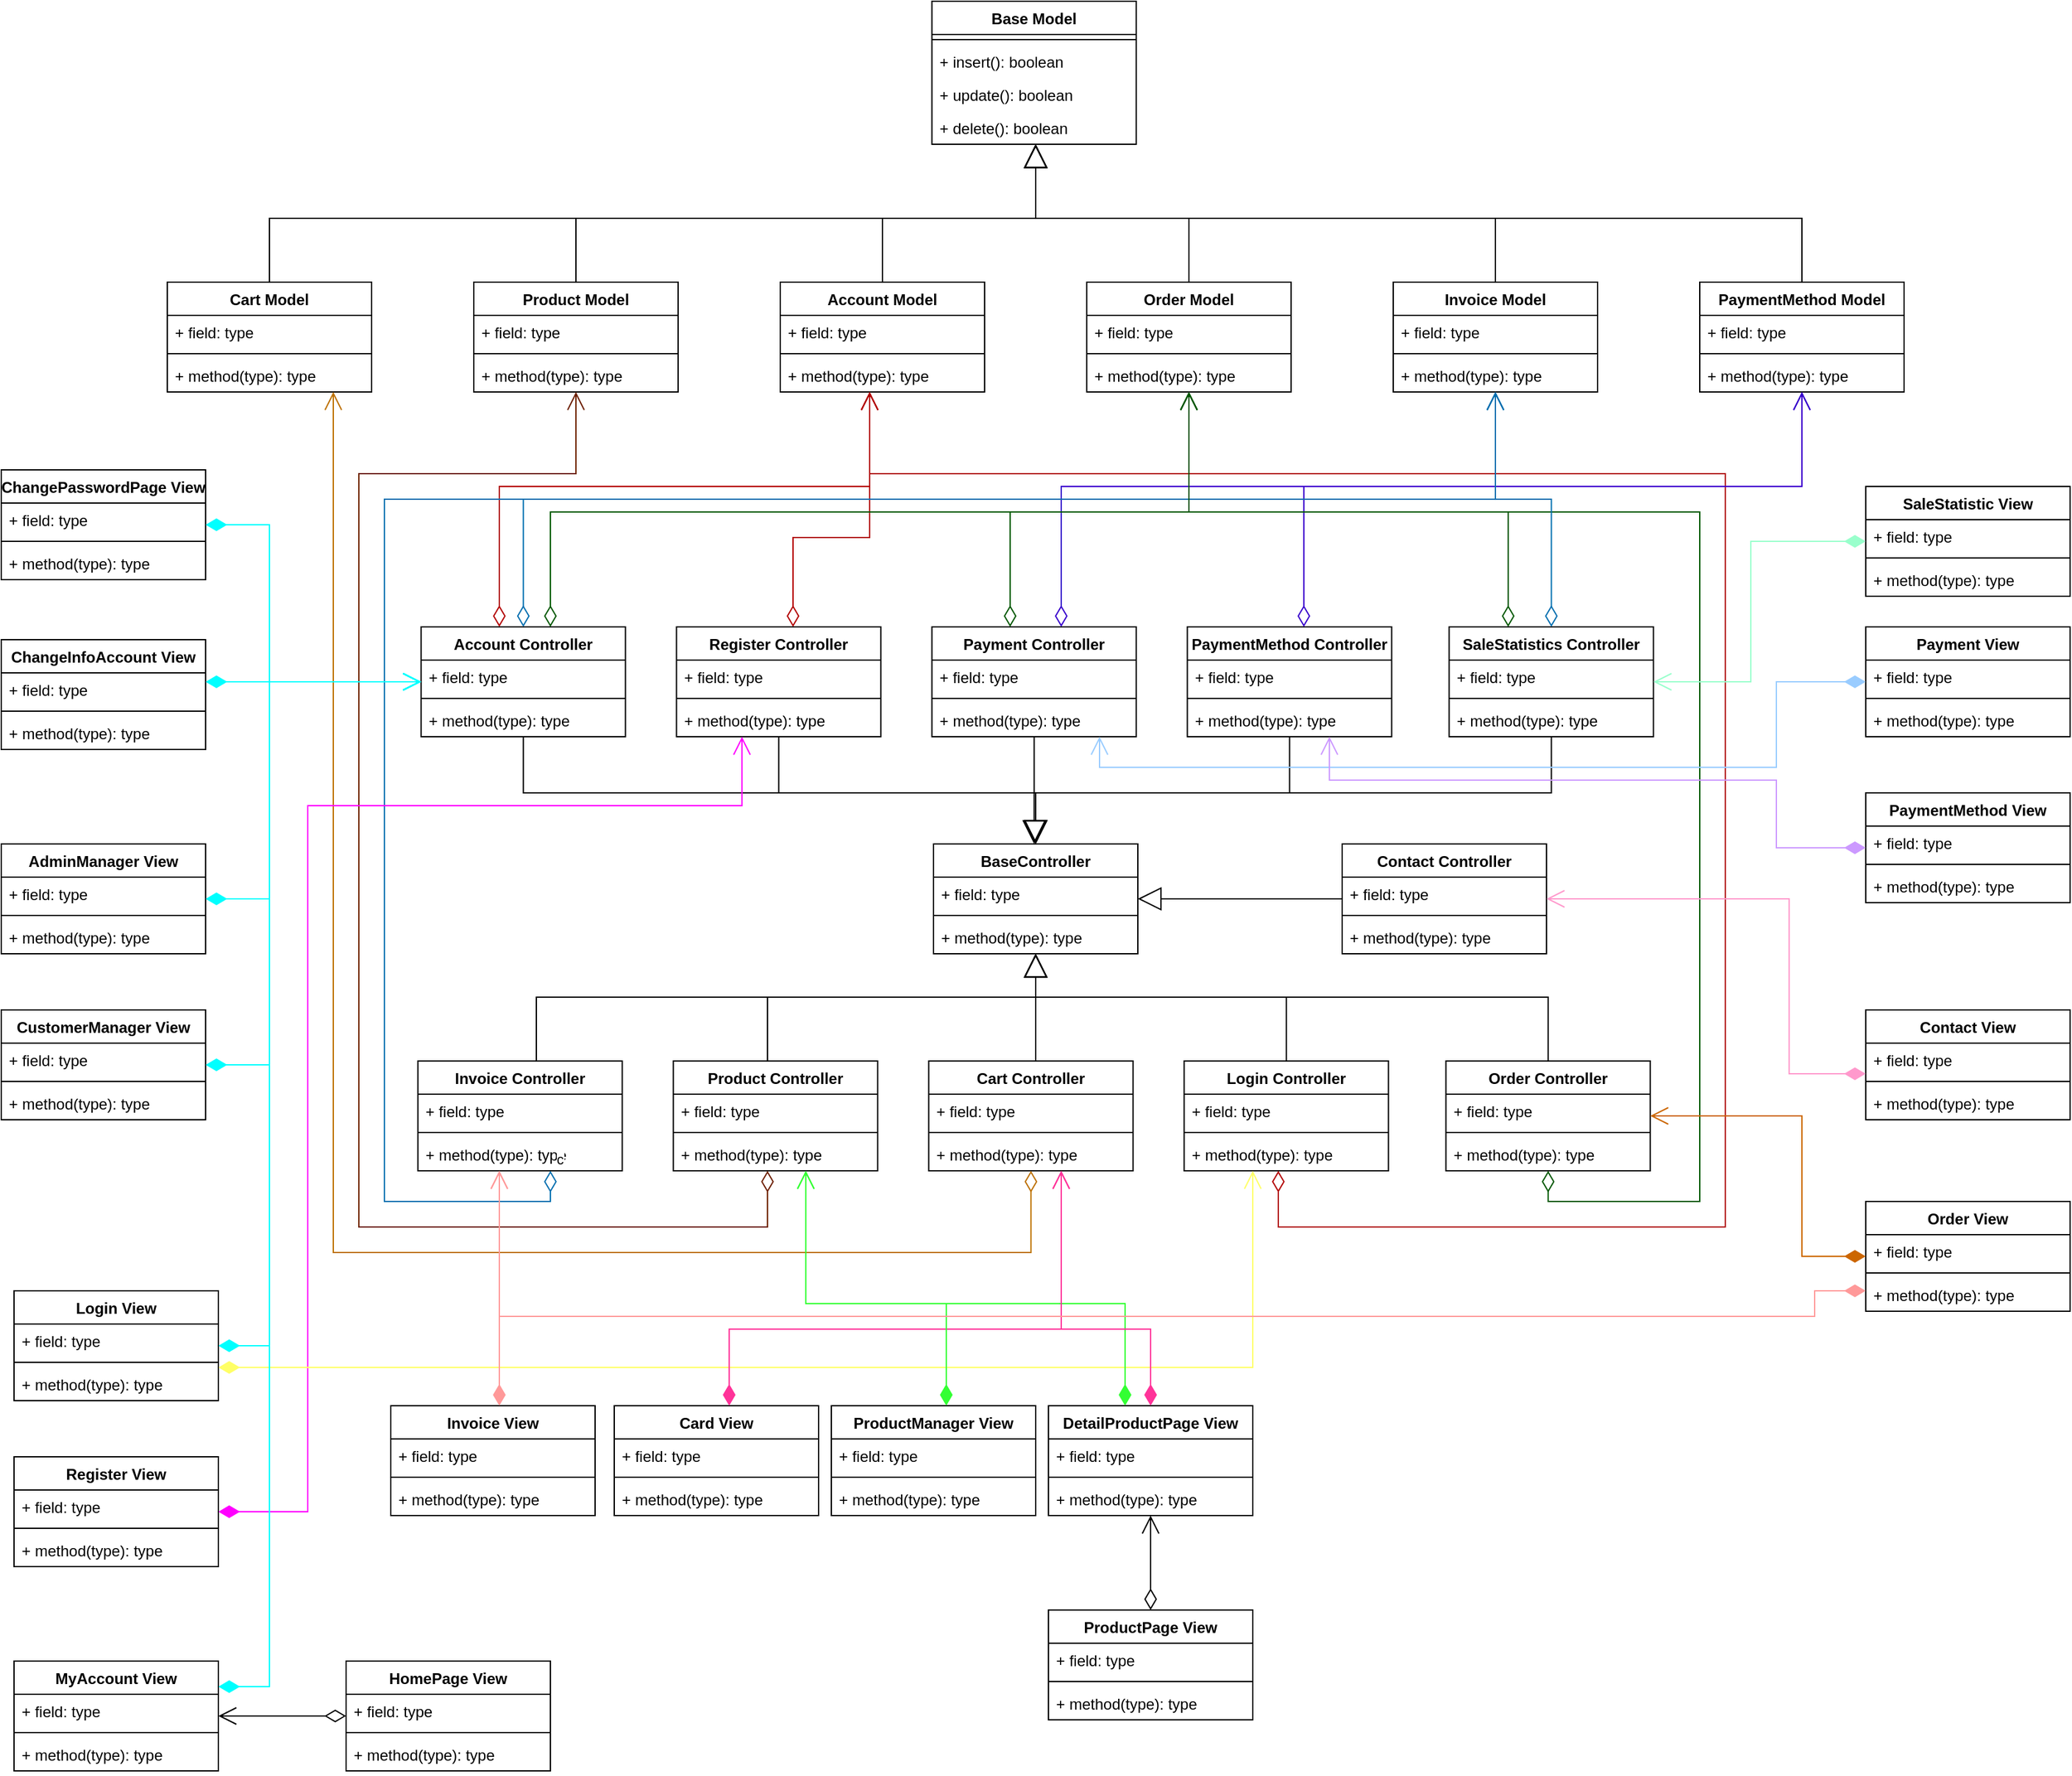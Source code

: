 <mxfile version="20.5.3" type="google"><diagram id="iHKMIQWXNUHumOlA1VqT" name="Page-1"><mxGraphModel grid="1" page="1" gridSize="10" guides="1" tooltips="1" connect="1" arrows="1" fold="1" pageScale="1" pageWidth="850" pageHeight="1100" math="0" shadow="0"><root><mxCell id="0"/><mxCell id="1" parent="0"/><mxCell id="gUh8i_VwvwUJNWOZ8tHj-1" value="Product Controller" style="swimlane;fontStyle=1;align=center;verticalAlign=top;childLayout=stackLayout;horizontal=1;startSize=26;horizontalStack=0;resizeParent=1;resizeParentMax=0;resizeLast=0;collapsible=1;marginBottom=0;" vertex="1" parent="1"><mxGeometry x="566.25" y="970" width="160" height="86" as="geometry"/></mxCell><mxCell id="gUh8i_VwvwUJNWOZ8tHj-2" value="+ field: type" style="text;strokeColor=none;fillColor=none;align=left;verticalAlign=top;spacingLeft=4;spacingRight=4;overflow=hidden;rotatable=0;points=[[0,0.5],[1,0.5]];portConstraint=eastwest;" vertex="1" parent="gUh8i_VwvwUJNWOZ8tHj-1"><mxGeometry y="26" width="160" height="26" as="geometry"/></mxCell><mxCell id="gUh8i_VwvwUJNWOZ8tHj-3" value="" style="line;strokeWidth=1;fillColor=none;align=left;verticalAlign=middle;spacingTop=-1;spacingLeft=3;spacingRight=3;rotatable=0;labelPosition=right;points=[];portConstraint=eastwest;" vertex="1" parent="gUh8i_VwvwUJNWOZ8tHj-1"><mxGeometry y="52" width="160" height="8" as="geometry"/></mxCell><mxCell id="gUh8i_VwvwUJNWOZ8tHj-4" value="+ method(type): type" style="text;strokeColor=none;fillColor=none;align=left;verticalAlign=top;spacingLeft=4;spacingRight=4;overflow=hidden;rotatable=0;points=[[0,0.5],[1,0.5]];portConstraint=eastwest;" vertex="1" parent="gUh8i_VwvwUJNWOZ8tHj-1"><mxGeometry y="60" width="160" height="26" as="geometry"/></mxCell><mxCell id="gUh8i_VwvwUJNWOZ8tHj-13" value="Cart Controller" style="swimlane;fontStyle=1;align=center;verticalAlign=top;childLayout=stackLayout;horizontal=1;startSize=26;horizontalStack=0;resizeParent=1;resizeParentMax=0;resizeLast=0;collapsible=1;marginBottom=0;" vertex="1" parent="1"><mxGeometry x="766.25" y="970" width="160" height="86" as="geometry"/></mxCell><mxCell id="gUh8i_VwvwUJNWOZ8tHj-14" value="+ field: type" style="text;strokeColor=none;fillColor=none;align=left;verticalAlign=top;spacingLeft=4;spacingRight=4;overflow=hidden;rotatable=0;points=[[0,0.5],[1,0.5]];portConstraint=eastwest;" vertex="1" parent="gUh8i_VwvwUJNWOZ8tHj-13"><mxGeometry y="26" width="160" height="26" as="geometry"/></mxCell><mxCell id="gUh8i_VwvwUJNWOZ8tHj-15" value="" style="line;strokeWidth=1;fillColor=none;align=left;verticalAlign=middle;spacingTop=-1;spacingLeft=3;spacingRight=3;rotatable=0;labelPosition=right;points=[];portConstraint=eastwest;" vertex="1" parent="gUh8i_VwvwUJNWOZ8tHj-13"><mxGeometry y="52" width="160" height="8" as="geometry"/></mxCell><mxCell id="gUh8i_VwvwUJNWOZ8tHj-16" value="+ method(type): type" style="text;strokeColor=none;fillColor=none;align=left;verticalAlign=top;spacingLeft=4;spacingRight=4;overflow=hidden;rotatable=0;points=[[0,0.5],[1,0.5]];portConstraint=eastwest;" vertex="1" parent="gUh8i_VwvwUJNWOZ8tHj-13"><mxGeometry y="60" width="160" height="26" as="geometry"/></mxCell><mxCell id="gUh8i_VwvwUJNWOZ8tHj-17" value="Product Model" style="swimlane;fontStyle=1;align=center;verticalAlign=top;childLayout=stackLayout;horizontal=1;startSize=26;horizontalStack=0;resizeParent=1;resizeParentMax=0;resizeLast=0;collapsible=1;marginBottom=0;" vertex="1" parent="1"><mxGeometry x="410" y="360" width="160" height="86" as="geometry"/></mxCell><mxCell id="gUh8i_VwvwUJNWOZ8tHj-18" value="+ field: type" style="text;strokeColor=none;fillColor=none;align=left;verticalAlign=top;spacingLeft=4;spacingRight=4;overflow=hidden;rotatable=0;points=[[0,0.5],[1,0.5]];portConstraint=eastwest;" vertex="1" parent="gUh8i_VwvwUJNWOZ8tHj-17"><mxGeometry y="26" width="160" height="26" as="geometry"/></mxCell><mxCell id="gUh8i_VwvwUJNWOZ8tHj-19" value="" style="line;strokeWidth=1;fillColor=none;align=left;verticalAlign=middle;spacingTop=-1;spacingLeft=3;spacingRight=3;rotatable=0;labelPosition=right;points=[];portConstraint=eastwest;" vertex="1" parent="gUh8i_VwvwUJNWOZ8tHj-17"><mxGeometry y="52" width="160" height="8" as="geometry"/></mxCell><mxCell id="gUh8i_VwvwUJNWOZ8tHj-20" value="+ method(type): type" style="text;strokeColor=none;fillColor=none;align=left;verticalAlign=top;spacingLeft=4;spacingRight=4;overflow=hidden;rotatable=0;points=[[0,0.5],[1,0.5]];portConstraint=eastwest;" vertex="1" parent="gUh8i_VwvwUJNWOZ8tHj-17"><mxGeometry y="60" width="160" height="26" as="geometry"/></mxCell><mxCell id="gUh8i_VwvwUJNWOZ8tHj-21" value="Cart Model" style="swimlane;fontStyle=1;align=center;verticalAlign=top;childLayout=stackLayout;horizontal=1;startSize=26;horizontalStack=0;resizeParent=1;resizeParentMax=0;resizeLast=0;collapsible=1;marginBottom=0;" vertex="1" parent="1"><mxGeometry x="170" y="360" width="160" height="86" as="geometry"/></mxCell><mxCell id="gUh8i_VwvwUJNWOZ8tHj-22" value="+ field: type" style="text;strokeColor=none;fillColor=none;align=left;verticalAlign=top;spacingLeft=4;spacingRight=4;overflow=hidden;rotatable=0;points=[[0,0.5],[1,0.5]];portConstraint=eastwest;" vertex="1" parent="gUh8i_VwvwUJNWOZ8tHj-21"><mxGeometry y="26" width="160" height="26" as="geometry"/></mxCell><mxCell id="gUh8i_VwvwUJNWOZ8tHj-23" value="" style="line;strokeWidth=1;fillColor=none;align=left;verticalAlign=middle;spacingTop=-1;spacingLeft=3;spacingRight=3;rotatable=0;labelPosition=right;points=[];portConstraint=eastwest;" vertex="1" parent="gUh8i_VwvwUJNWOZ8tHj-21"><mxGeometry y="52" width="160" height="8" as="geometry"/></mxCell><mxCell id="gUh8i_VwvwUJNWOZ8tHj-24" value="+ method(type): type" style="text;strokeColor=none;fillColor=none;align=left;verticalAlign=top;spacingLeft=4;spacingRight=4;overflow=hidden;rotatable=0;points=[[0,0.5],[1,0.5]];portConstraint=eastwest;" vertex="1" parent="gUh8i_VwvwUJNWOZ8tHj-21"><mxGeometry y="60" width="160" height="26" as="geometry"/></mxCell><mxCell id="gUh8i_VwvwUJNWOZ8tHj-25" value="Account Model" style="swimlane;fontStyle=1;align=center;verticalAlign=top;childLayout=stackLayout;horizontal=1;startSize=26;horizontalStack=0;resizeParent=1;resizeParentMax=0;resizeLast=0;collapsible=1;marginBottom=0;" vertex="1" parent="1"><mxGeometry x="650" y="360" width="160" height="86" as="geometry"/></mxCell><mxCell id="gUh8i_VwvwUJNWOZ8tHj-26" value="+ field: type" style="text;strokeColor=none;fillColor=none;align=left;verticalAlign=top;spacingLeft=4;spacingRight=4;overflow=hidden;rotatable=0;points=[[0,0.5],[1,0.5]];portConstraint=eastwest;" vertex="1" parent="gUh8i_VwvwUJNWOZ8tHj-25"><mxGeometry y="26" width="160" height="26" as="geometry"/></mxCell><mxCell id="gUh8i_VwvwUJNWOZ8tHj-27" value="" style="line;strokeWidth=1;fillColor=none;align=left;verticalAlign=middle;spacingTop=-1;spacingLeft=3;spacingRight=3;rotatable=0;labelPosition=right;points=[];portConstraint=eastwest;" vertex="1" parent="gUh8i_VwvwUJNWOZ8tHj-25"><mxGeometry y="52" width="160" height="8" as="geometry"/></mxCell><mxCell id="gUh8i_VwvwUJNWOZ8tHj-28" value="+ method(type): type" style="text;strokeColor=none;fillColor=none;align=left;verticalAlign=top;spacingLeft=4;spacingRight=4;overflow=hidden;rotatable=0;points=[[0,0.5],[1,0.5]];portConstraint=eastwest;" vertex="1" parent="gUh8i_VwvwUJNWOZ8tHj-25"><mxGeometry y="60" width="160" height="26" as="geometry"/></mxCell><mxCell id="gUh8i_VwvwUJNWOZ8tHj-29" value="Account Controller" style="swimlane;fontStyle=1;align=center;verticalAlign=top;childLayout=stackLayout;horizontal=1;startSize=26;horizontalStack=0;resizeParent=1;resizeParentMax=0;resizeLast=0;collapsible=1;marginBottom=0;" vertex="1" parent="1"><mxGeometry x="368.75" y="630" width="160" height="86" as="geometry"/></mxCell><mxCell id="gUh8i_VwvwUJNWOZ8tHj-30" value="+ field: type" style="text;strokeColor=none;fillColor=none;align=left;verticalAlign=top;spacingLeft=4;spacingRight=4;overflow=hidden;rotatable=0;points=[[0,0.5],[1,0.5]];portConstraint=eastwest;" vertex="1" parent="gUh8i_VwvwUJNWOZ8tHj-29"><mxGeometry y="26" width="160" height="26" as="geometry"/></mxCell><mxCell id="gUh8i_VwvwUJNWOZ8tHj-31" value="" style="line;strokeWidth=1;fillColor=none;align=left;verticalAlign=middle;spacingTop=-1;spacingLeft=3;spacingRight=3;rotatable=0;labelPosition=right;points=[];portConstraint=eastwest;" vertex="1" parent="gUh8i_VwvwUJNWOZ8tHj-29"><mxGeometry y="52" width="160" height="8" as="geometry"/></mxCell><mxCell id="gUh8i_VwvwUJNWOZ8tHj-32" value="+ method(type): type" style="text;strokeColor=none;fillColor=none;align=left;verticalAlign=top;spacingLeft=4;spacingRight=4;overflow=hidden;rotatable=0;points=[[0,0.5],[1,0.5]];portConstraint=eastwest;" vertex="1" parent="gUh8i_VwvwUJNWOZ8tHj-29"><mxGeometry y="60" width="160" height="26" as="geometry"/></mxCell><mxCell id="nWl0MVDC1HXZPAvvQISL-2" value="Order Model" style="swimlane;fontStyle=1;align=center;verticalAlign=top;childLayout=stackLayout;horizontal=1;startSize=26;horizontalStack=0;resizeParent=1;resizeParentMax=0;resizeLast=0;collapsible=1;marginBottom=0;" vertex="1" parent="1"><mxGeometry x="890" y="360" width="160" height="86" as="geometry"/></mxCell><mxCell id="nWl0MVDC1HXZPAvvQISL-3" value="+ field: type" style="text;strokeColor=none;fillColor=none;align=left;verticalAlign=top;spacingLeft=4;spacingRight=4;overflow=hidden;rotatable=0;points=[[0,0.5],[1,0.5]];portConstraint=eastwest;" vertex="1" parent="nWl0MVDC1HXZPAvvQISL-2"><mxGeometry y="26" width="160" height="26" as="geometry"/></mxCell><mxCell id="nWl0MVDC1HXZPAvvQISL-4" value="" style="line;strokeWidth=1;fillColor=none;align=left;verticalAlign=middle;spacingTop=-1;spacingLeft=3;spacingRight=3;rotatable=0;labelPosition=right;points=[];portConstraint=eastwest;" vertex="1" parent="nWl0MVDC1HXZPAvvQISL-2"><mxGeometry y="52" width="160" height="8" as="geometry"/></mxCell><mxCell id="nWl0MVDC1HXZPAvvQISL-5" value="+ method(type): type" style="text;strokeColor=none;fillColor=none;align=left;verticalAlign=top;spacingLeft=4;spacingRight=4;overflow=hidden;rotatable=0;points=[[0,0.5],[1,0.5]];portConstraint=eastwest;" vertex="1" parent="nWl0MVDC1HXZPAvvQISL-2"><mxGeometry y="60" width="160" height="26" as="geometry"/></mxCell><mxCell id="nWl0MVDC1HXZPAvvQISL-7" value="Invoice Model" style="swimlane;fontStyle=1;align=center;verticalAlign=top;childLayout=stackLayout;horizontal=1;startSize=26;horizontalStack=0;resizeParent=1;resizeParentMax=0;resizeLast=0;collapsible=1;marginBottom=0;" vertex="1" parent="1"><mxGeometry x="1130" y="360" width="160" height="86" as="geometry"/></mxCell><mxCell id="nWl0MVDC1HXZPAvvQISL-8" value="+ field: type" style="text;strokeColor=none;fillColor=none;align=left;verticalAlign=top;spacingLeft=4;spacingRight=4;overflow=hidden;rotatable=0;points=[[0,0.5],[1,0.5]];portConstraint=eastwest;" vertex="1" parent="nWl0MVDC1HXZPAvvQISL-7"><mxGeometry y="26" width="160" height="26" as="geometry"/></mxCell><mxCell id="nWl0MVDC1HXZPAvvQISL-9" value="" style="line;strokeWidth=1;fillColor=none;align=left;verticalAlign=middle;spacingTop=-1;spacingLeft=3;spacingRight=3;rotatable=0;labelPosition=right;points=[];portConstraint=eastwest;" vertex="1" parent="nWl0MVDC1HXZPAvvQISL-7"><mxGeometry y="52" width="160" height="8" as="geometry"/></mxCell><mxCell id="nWl0MVDC1HXZPAvvQISL-10" value="+ method(type): type" style="text;strokeColor=none;fillColor=none;align=left;verticalAlign=top;spacingLeft=4;spacingRight=4;overflow=hidden;rotatable=0;points=[[0,0.5],[1,0.5]];portConstraint=eastwest;" vertex="1" parent="nWl0MVDC1HXZPAvvQISL-7"><mxGeometry y="60" width="160" height="26" as="geometry"/></mxCell><mxCell id="nWl0MVDC1HXZPAvvQISL-11" value="SaleStatistics Controller" style="swimlane;fontStyle=1;align=center;verticalAlign=top;childLayout=stackLayout;horizontal=1;startSize=26;horizontalStack=0;resizeParent=1;resizeParentMax=0;resizeLast=0;collapsible=1;marginBottom=0;" vertex="1" parent="1"><mxGeometry x="1173.75" y="630" width="160" height="86" as="geometry"/></mxCell><mxCell id="nWl0MVDC1HXZPAvvQISL-12" value="+ field: type" style="text;strokeColor=none;fillColor=none;align=left;verticalAlign=top;spacingLeft=4;spacingRight=4;overflow=hidden;rotatable=0;points=[[0,0.5],[1,0.5]];portConstraint=eastwest;" vertex="1" parent="nWl0MVDC1HXZPAvvQISL-11"><mxGeometry y="26" width="160" height="26" as="geometry"/></mxCell><mxCell id="nWl0MVDC1HXZPAvvQISL-13" value="" style="line;strokeWidth=1;fillColor=none;align=left;verticalAlign=middle;spacingTop=-1;spacingLeft=3;spacingRight=3;rotatable=0;labelPosition=right;points=[];portConstraint=eastwest;" vertex="1" parent="nWl0MVDC1HXZPAvvQISL-11"><mxGeometry y="52" width="160" height="8" as="geometry"/></mxCell><mxCell id="nWl0MVDC1HXZPAvvQISL-14" value="+ method(type): type" style="text;strokeColor=none;fillColor=none;align=left;verticalAlign=top;spacingLeft=4;spacingRight=4;overflow=hidden;rotatable=0;points=[[0,0.5],[1,0.5]];portConstraint=eastwest;" vertex="1" parent="nWl0MVDC1HXZPAvvQISL-11"><mxGeometry y="60" width="160" height="26" as="geometry"/></mxCell><mxCell id="TjmQJIRYrY-PxP81Oxn5-1" value="Login Controller" style="swimlane;fontStyle=1;align=center;verticalAlign=top;childLayout=stackLayout;horizontal=1;startSize=26;horizontalStack=0;resizeParent=1;resizeParentMax=0;resizeLast=0;collapsible=1;marginBottom=0;" vertex="1" parent="1"><mxGeometry x="966.25" y="970" width="160" height="86" as="geometry"/></mxCell><mxCell id="TjmQJIRYrY-PxP81Oxn5-2" value="+ field: type" style="text;strokeColor=none;fillColor=none;align=left;verticalAlign=top;spacingLeft=4;spacingRight=4;overflow=hidden;rotatable=0;points=[[0,0.5],[1,0.5]];portConstraint=eastwest;" vertex="1" parent="TjmQJIRYrY-PxP81Oxn5-1"><mxGeometry y="26" width="160" height="26" as="geometry"/></mxCell><mxCell id="TjmQJIRYrY-PxP81Oxn5-3" value="" style="line;strokeWidth=1;fillColor=none;align=left;verticalAlign=middle;spacingTop=-1;spacingLeft=3;spacingRight=3;rotatable=0;labelPosition=right;points=[];portConstraint=eastwest;" vertex="1" parent="TjmQJIRYrY-PxP81Oxn5-1"><mxGeometry y="52" width="160" height="8" as="geometry"/></mxCell><mxCell id="TjmQJIRYrY-PxP81Oxn5-4" value="+ method(type): type" style="text;strokeColor=none;fillColor=none;align=left;verticalAlign=top;spacingLeft=4;spacingRight=4;overflow=hidden;rotatable=0;points=[[0,0.5],[1,0.5]];portConstraint=eastwest;" vertex="1" parent="TjmQJIRYrY-PxP81Oxn5-1"><mxGeometry y="60" width="160" height="26" as="geometry"/></mxCell><mxCell id="TjmQJIRYrY-PxP81Oxn5-5" value="Register Controller" style="swimlane;fontStyle=1;align=center;verticalAlign=top;childLayout=stackLayout;horizontal=1;startSize=26;horizontalStack=0;resizeParent=1;resizeParentMax=0;resizeLast=0;collapsible=1;marginBottom=0;" vertex="1" parent="1"><mxGeometry x="568.75" y="630" width="160" height="86" as="geometry"/></mxCell><mxCell id="TjmQJIRYrY-PxP81Oxn5-6" value="+ field: type" style="text;strokeColor=none;fillColor=none;align=left;verticalAlign=top;spacingLeft=4;spacingRight=4;overflow=hidden;rotatable=0;points=[[0,0.5],[1,0.5]];portConstraint=eastwest;" vertex="1" parent="TjmQJIRYrY-PxP81Oxn5-5"><mxGeometry y="26" width="160" height="26" as="geometry"/></mxCell><mxCell id="TjmQJIRYrY-PxP81Oxn5-7" value="" style="line;strokeWidth=1;fillColor=none;align=left;verticalAlign=middle;spacingTop=-1;spacingLeft=3;spacingRight=3;rotatable=0;labelPosition=right;points=[];portConstraint=eastwest;" vertex="1" parent="TjmQJIRYrY-PxP81Oxn5-5"><mxGeometry y="52" width="160" height="8" as="geometry"/></mxCell><mxCell id="TjmQJIRYrY-PxP81Oxn5-8" value="+ method(type): type" style="text;strokeColor=none;fillColor=none;align=left;verticalAlign=top;spacingLeft=4;spacingRight=4;overflow=hidden;rotatable=0;points=[[0,0.5],[1,0.5]];portConstraint=eastwest;" vertex="1" parent="TjmQJIRYrY-PxP81Oxn5-5"><mxGeometry y="60" width="160" height="26" as="geometry"/></mxCell><mxCell id="Td-3ggKMym5L7XH25-a8-9" value="PaymentMethod Model" style="swimlane;fontStyle=1;align=center;verticalAlign=top;childLayout=stackLayout;horizontal=1;startSize=26;horizontalStack=0;resizeParent=1;resizeParentMax=0;resizeLast=0;collapsible=1;marginBottom=0;" vertex="1" parent="1"><mxGeometry x="1370" y="360" width="160" height="86" as="geometry"/></mxCell><mxCell id="Td-3ggKMym5L7XH25-a8-10" value="+ field: type" style="text;strokeColor=none;fillColor=none;align=left;verticalAlign=top;spacingLeft=4;spacingRight=4;overflow=hidden;rotatable=0;points=[[0,0.5],[1,0.5]];portConstraint=eastwest;" vertex="1" parent="Td-3ggKMym5L7XH25-a8-9"><mxGeometry y="26" width="160" height="26" as="geometry"/></mxCell><mxCell id="Td-3ggKMym5L7XH25-a8-11" value="" style="line;strokeWidth=1;fillColor=none;align=left;verticalAlign=middle;spacingTop=-1;spacingLeft=3;spacingRight=3;rotatable=0;labelPosition=right;points=[];portConstraint=eastwest;" vertex="1" parent="Td-3ggKMym5L7XH25-a8-9"><mxGeometry y="52" width="160" height="8" as="geometry"/></mxCell><mxCell id="Td-3ggKMym5L7XH25-a8-12" value="+ method(type): type" style="text;strokeColor=none;fillColor=none;align=left;verticalAlign=top;spacingLeft=4;spacingRight=4;overflow=hidden;rotatable=0;points=[[0,0.5],[1,0.5]];portConstraint=eastwest;" vertex="1" parent="Td-3ggKMym5L7XH25-a8-9"><mxGeometry y="60" width="160" height="26" as="geometry"/></mxCell><mxCell id="Td-3ggKMym5L7XH25-a8-13" value="PaymentMethod Controller" style="swimlane;fontStyle=1;align=center;verticalAlign=top;childLayout=stackLayout;horizontal=1;startSize=26;horizontalStack=0;resizeParent=1;resizeParentMax=0;resizeLast=0;collapsible=1;marginBottom=0;" vertex="1" parent="1"><mxGeometry x="968.75" y="630" width="160" height="86" as="geometry"/></mxCell><mxCell id="Td-3ggKMym5L7XH25-a8-14" value="+ field: type" style="text;strokeColor=none;fillColor=none;align=left;verticalAlign=top;spacingLeft=4;spacingRight=4;overflow=hidden;rotatable=0;points=[[0,0.5],[1,0.5]];portConstraint=eastwest;" vertex="1" parent="Td-3ggKMym5L7XH25-a8-13"><mxGeometry y="26" width="160" height="26" as="geometry"/></mxCell><mxCell id="Td-3ggKMym5L7XH25-a8-15" value="" style="line;strokeWidth=1;fillColor=none;align=left;verticalAlign=middle;spacingTop=-1;spacingLeft=3;spacingRight=3;rotatable=0;labelPosition=right;points=[];portConstraint=eastwest;" vertex="1" parent="Td-3ggKMym5L7XH25-a8-13"><mxGeometry y="52" width="160" height="8" as="geometry"/></mxCell><mxCell id="Td-3ggKMym5L7XH25-a8-16" value="+ method(type): type" style="text;strokeColor=none;fillColor=none;align=left;verticalAlign=top;spacingLeft=4;spacingRight=4;overflow=hidden;rotatable=0;points=[[0,0.5],[1,0.5]];portConstraint=eastwest;" vertex="1" parent="Td-3ggKMym5L7XH25-a8-13"><mxGeometry y="60" width="160" height="26" as="geometry"/></mxCell><mxCell id="Td-3ggKMym5L7XH25-a8-17" value="Payment Controller" style="swimlane;fontStyle=1;align=center;verticalAlign=top;childLayout=stackLayout;horizontal=1;startSize=26;horizontalStack=0;resizeParent=1;resizeParentMax=0;resizeLast=0;collapsible=1;marginBottom=0;" vertex="1" parent="1"><mxGeometry x="768.75" y="630" width="160" height="86" as="geometry"/></mxCell><mxCell id="Td-3ggKMym5L7XH25-a8-18" value="+ field: type" style="text;strokeColor=none;fillColor=none;align=left;verticalAlign=top;spacingLeft=4;spacingRight=4;overflow=hidden;rotatable=0;points=[[0,0.5],[1,0.5]];portConstraint=eastwest;" vertex="1" parent="Td-3ggKMym5L7XH25-a8-17"><mxGeometry y="26" width="160" height="26" as="geometry"/></mxCell><mxCell id="Td-3ggKMym5L7XH25-a8-19" value="" style="line;strokeWidth=1;fillColor=none;align=left;verticalAlign=middle;spacingTop=-1;spacingLeft=3;spacingRight=3;rotatable=0;labelPosition=right;points=[];portConstraint=eastwest;" vertex="1" parent="Td-3ggKMym5L7XH25-a8-17"><mxGeometry y="52" width="160" height="8" as="geometry"/></mxCell><mxCell id="Td-3ggKMym5L7XH25-a8-20" value="+ method(type): type" style="text;strokeColor=none;fillColor=none;align=left;verticalAlign=top;spacingLeft=4;spacingRight=4;overflow=hidden;rotatable=0;points=[[0,0.5],[1,0.5]];portConstraint=eastwest;" vertex="1" parent="Td-3ggKMym5L7XH25-a8-17"><mxGeometry y="60" width="160" height="26" as="geometry"/></mxCell><mxCell id="Td-3ggKMym5L7XH25-a8-21" value="Invoice Controller" style="swimlane;fontStyle=1;align=center;verticalAlign=top;childLayout=stackLayout;horizontal=1;startSize=26;horizontalStack=0;resizeParent=1;resizeParentMax=0;resizeLast=0;collapsible=1;marginBottom=0;" vertex="1" parent="1"><mxGeometry x="366.25" y="970" width="160" height="86" as="geometry"/></mxCell><mxCell id="Td-3ggKMym5L7XH25-a8-22" value="+ field: type" style="text;strokeColor=none;fillColor=none;align=left;verticalAlign=top;spacingLeft=4;spacingRight=4;overflow=hidden;rotatable=0;points=[[0,0.5],[1,0.5]];portConstraint=eastwest;" vertex="1" parent="Td-3ggKMym5L7XH25-a8-21"><mxGeometry y="26" width="160" height="26" as="geometry"/></mxCell><mxCell id="Td-3ggKMym5L7XH25-a8-23" value="" style="line;strokeWidth=1;fillColor=none;align=left;verticalAlign=middle;spacingTop=-1;spacingLeft=3;spacingRight=3;rotatable=0;labelPosition=right;points=[];portConstraint=eastwest;" vertex="1" parent="Td-3ggKMym5L7XH25-a8-21"><mxGeometry y="52" width="160" height="8" as="geometry"/></mxCell><mxCell id="Td-3ggKMym5L7XH25-a8-24" value="+ method(type): type" style="text;strokeColor=none;fillColor=none;align=left;verticalAlign=top;spacingLeft=4;spacingRight=4;overflow=hidden;rotatable=0;points=[[0,0.5],[1,0.5]];portConstraint=eastwest;" vertex="1" parent="Td-3ggKMym5L7XH25-a8-21"><mxGeometry y="60" width="160" height="26" as="geometry"/></mxCell><mxCell id="Td-3ggKMym5L7XH25-a8-25" value="Order Controller" style="swimlane;fontStyle=1;align=center;verticalAlign=top;childLayout=stackLayout;horizontal=1;startSize=26;horizontalStack=0;resizeParent=1;resizeParentMax=0;resizeLast=0;collapsible=1;marginBottom=0;" vertex="1" parent="1"><mxGeometry x="1171.25" y="970" width="160" height="86" as="geometry"/></mxCell><mxCell id="Td-3ggKMym5L7XH25-a8-26" value="+ field: type" style="text;strokeColor=none;fillColor=none;align=left;verticalAlign=top;spacingLeft=4;spacingRight=4;overflow=hidden;rotatable=0;points=[[0,0.5],[1,0.5]];portConstraint=eastwest;" vertex="1" parent="Td-3ggKMym5L7XH25-a8-25"><mxGeometry y="26" width="160" height="26" as="geometry"/></mxCell><mxCell id="Td-3ggKMym5L7XH25-a8-27" value="" style="line;strokeWidth=1;fillColor=none;align=left;verticalAlign=middle;spacingTop=-1;spacingLeft=3;spacingRight=3;rotatable=0;labelPosition=right;points=[];portConstraint=eastwest;" vertex="1" parent="Td-3ggKMym5L7XH25-a8-25"><mxGeometry y="52" width="160" height="8" as="geometry"/></mxCell><mxCell id="Td-3ggKMym5L7XH25-a8-28" value="+ method(type): type" style="text;strokeColor=none;fillColor=none;align=left;verticalAlign=top;spacingLeft=4;spacingRight=4;overflow=hidden;rotatable=0;points=[[0,0.5],[1,0.5]];portConstraint=eastwest;" vertex="1" parent="Td-3ggKMym5L7XH25-a8-25"><mxGeometry y="60" width="160" height="26" as="geometry"/></mxCell><mxCell id="yGkIUziUxfL2O5VhfQkJ-1" value="Base Model" style="swimlane;fontStyle=1;align=center;verticalAlign=top;childLayout=stackLayout;horizontal=1;startSize=26;horizontalStack=0;resizeParent=1;resizeParentMax=0;resizeLast=0;collapsible=1;marginBottom=0;" vertex="1" parent="1"><mxGeometry x="768.75" y="140" width="160" height="112" as="geometry"/></mxCell><mxCell id="yGkIUziUxfL2O5VhfQkJ-3" value="" style="line;strokeWidth=1;fillColor=none;align=left;verticalAlign=middle;spacingTop=-1;spacingLeft=3;spacingRight=3;rotatable=0;labelPosition=right;points=[];portConstraint=eastwest;" vertex="1" parent="yGkIUziUxfL2O5VhfQkJ-1"><mxGeometry y="26" width="160" height="8" as="geometry"/></mxCell><mxCell id="Lo-UrcvYqFOyyDz7B3Ep-3" value="+ insert(): boolean" style="text;strokeColor=none;fillColor=none;align=left;verticalAlign=top;spacingLeft=4;spacingRight=4;overflow=hidden;rotatable=0;points=[[0,0.5],[1,0.5]];portConstraint=eastwest;" vertex="1" parent="yGkIUziUxfL2O5VhfQkJ-1"><mxGeometry y="34" width="160" height="26" as="geometry"/></mxCell><mxCell id="yGkIUziUxfL2O5VhfQkJ-4" value="+ update(): boolean" style="text;strokeColor=none;fillColor=none;align=left;verticalAlign=top;spacingLeft=4;spacingRight=4;overflow=hidden;rotatable=0;points=[[0,0.5],[1,0.5]];portConstraint=eastwest;" vertex="1" parent="yGkIUziUxfL2O5VhfQkJ-1"><mxGeometry y="60" width="160" height="26" as="geometry"/></mxCell><mxCell id="Lo-UrcvYqFOyyDz7B3Ep-2" value="+ delete(): boolean" style="text;strokeColor=none;fillColor=none;align=left;verticalAlign=top;spacingLeft=4;spacingRight=4;overflow=hidden;rotatable=0;points=[[0,0.5],[1,0.5]];portConstraint=eastwest;" vertex="1" parent="yGkIUziUxfL2O5VhfQkJ-1"><mxGeometry y="86" width="160" height="26" as="geometry"/></mxCell><mxCell id="yGkIUziUxfL2O5VhfQkJ-6" value="" style="endArrow=block;endSize=16;endFill=0;html=1;rounded=0;edgeStyle=orthogonalEdgeStyle;" edge="1" parent="1" source="nWl0MVDC1HXZPAvvQISL-2" target="yGkIUziUxfL2O5VhfQkJ-1"><mxGeometry x="-0.086" y="-13" width="160" relative="1" as="geometry"><mxPoint x="440" y="240" as="sourcePoint"/><mxPoint x="600" y="240" as="targetPoint"/><Array as="points"><mxPoint x="970" y="310"/><mxPoint x="850" y="310"/></Array><mxPoint as="offset"/></mxGeometry></mxCell><mxCell id="yGkIUziUxfL2O5VhfQkJ-16" value="" style="endArrow=block;endSize=16;endFill=0;html=1;rounded=0;edgeStyle=orthogonalEdgeStyle;" edge="1" parent="1" source="gUh8i_VwvwUJNWOZ8tHj-25" target="yGkIUziUxfL2O5VhfQkJ-1"><mxGeometry x="-1" y="-74" width="160" relative="1" as="geometry"><mxPoint x="1160" y="214" as="sourcePoint"/><mxPoint x="1050" y="100" as="targetPoint"/><mxPoint as="offset"/><Array as="points"><mxPoint x="730" y="310"/><mxPoint x="850" y="310"/></Array></mxGeometry></mxCell><mxCell id="yGkIUziUxfL2O5VhfQkJ-17" value="" style="endArrow=block;endSize=16;endFill=0;html=1;rounded=0;edgeStyle=orthogonalEdgeStyle;" edge="1" parent="1" source="gUh8i_VwvwUJNWOZ8tHj-17" target="yGkIUziUxfL2O5VhfQkJ-1"><mxGeometry x="-1" y="-74" width="160" relative="1" as="geometry"><mxPoint x="740" y="370" as="sourcePoint"/><mxPoint x="860" y="256" as="targetPoint"/><mxPoint as="offset"/><Array as="points"><mxPoint x="490" y="310"/><mxPoint x="850" y="310"/></Array></mxGeometry></mxCell><mxCell id="yGkIUziUxfL2O5VhfQkJ-19" value="" style="endArrow=block;endSize=16;endFill=0;html=1;rounded=0;edgeStyle=orthogonalEdgeStyle;" edge="1" parent="1" source="gUh8i_VwvwUJNWOZ8tHj-21" target="yGkIUziUxfL2O5VhfQkJ-1"><mxGeometry x="-1" y="-74" width="160" relative="1" as="geometry"><mxPoint x="500.059" y="370" as="sourcePoint"/><mxPoint x="859.941" y="256" as="targetPoint"/><mxPoint as="offset"/><Array as="points"><mxPoint x="250" y="310"/><mxPoint x="850" y="310"/></Array></mxGeometry></mxCell><mxCell id="yGkIUziUxfL2O5VhfQkJ-20" value="" style="endArrow=block;endSize=16;endFill=0;html=1;rounded=0;edgeStyle=orthogonalEdgeStyle;" edge="1" parent="1" source="nWl0MVDC1HXZPAvvQISL-7" target="yGkIUziUxfL2O5VhfQkJ-1"><mxGeometry x="-0.086" y="-13" width="160" relative="1" as="geometry"><mxPoint x="980" y="370" as="sourcePoint"/><mxPoint x="860" y="256" as="targetPoint"/><Array as="points"><mxPoint x="1210" y="310"/><mxPoint x="850" y="310"/></Array><mxPoint as="offset"/></mxGeometry></mxCell><mxCell id="yGkIUziUxfL2O5VhfQkJ-21" value="" style="endArrow=block;endSize=16;endFill=0;html=1;rounded=0;edgeStyle=orthogonalEdgeStyle;" edge="1" parent="1" source="Td-3ggKMym5L7XH25-a8-9" target="yGkIUziUxfL2O5VhfQkJ-1"><mxGeometry x="-0.086" y="-13" width="160" relative="1" as="geometry"><mxPoint x="1220" y="370" as="sourcePoint"/><mxPoint x="860" y="256" as="targetPoint"/><Array as="points"><mxPoint x="1450" y="310"/><mxPoint x="850" y="310"/></Array><mxPoint as="offset"/></mxGeometry></mxCell><mxCell id="5KWukDRtt9G7F9y7Pm-P-2" value="" style="endArrow=open;html=1;endSize=12;startArrow=diamondThin;startSize=14;startFill=0;edgeStyle=orthogonalEdgeStyle;align=left;verticalAlign=bottom;rounded=0;fillColor=#e51400;strokeColor=#B20000;" edge="1" parent="1" source="gUh8i_VwvwUJNWOZ8tHj-29" target="gUh8i_VwvwUJNWOZ8tHj-25"><mxGeometry x="-1" y="3" relative="1" as="geometry"><mxPoint x="1010" y="590" as="sourcePoint"/><mxPoint x="1170" y="590" as="targetPoint"/><Array as="points"><mxPoint x="430" y="520"/><mxPoint x="720" y="520"/></Array></mxGeometry></mxCell><mxCell id="5KWukDRtt9G7F9y7Pm-P-3" value="" style="endArrow=open;html=1;endSize=12;startArrow=diamondThin;startSize=14;startFill=0;edgeStyle=orthogonalEdgeStyle;align=left;verticalAlign=bottom;rounded=0;fillColor=#e51400;strokeColor=#B20000;" edge="1" parent="1" source="TjmQJIRYrY-PxP81Oxn5-5" target="gUh8i_VwvwUJNWOZ8tHj-25"><mxGeometry x="-1" y="3" relative="1" as="geometry"><mxPoint x="560" y="640" as="sourcePoint"/><mxPoint x="740" y="456" as="targetPoint"/><Array as="points"><mxPoint x="660" y="560"/><mxPoint x="720" y="560"/></Array></mxGeometry></mxCell><mxCell id="5KWukDRtt9G7F9y7Pm-P-5" value="" style="endArrow=open;html=1;endSize=12;startArrow=diamondThin;startSize=14;startFill=0;edgeStyle=orthogonalEdgeStyle;align=left;verticalAlign=bottom;rounded=0;fillColor=#e51400;strokeColor=#B20000;" edge="1" parent="1" source="TjmQJIRYrY-PxP81Oxn5-1" target="gUh8i_VwvwUJNWOZ8tHj-25"><mxGeometry x="-1" y="3" relative="1" as="geometry"><mxPoint x="560" y="640" as="sourcePoint"/><mxPoint x="740" y="456" as="targetPoint"/><Array as="points"><mxPoint x="1040" y="1100"/><mxPoint x="1390" y="1100"/><mxPoint x="1390" y="510"/><mxPoint x="720" y="510"/></Array></mxGeometry></mxCell><mxCell id="5KWukDRtt9G7F9y7Pm-P-6" value="" style="endArrow=open;html=1;endSize=12;startArrow=diamondThin;startSize=14;startFill=0;edgeStyle=orthogonalEdgeStyle;align=left;verticalAlign=bottom;rounded=0;fillColor=#f0a30a;strokeColor=#BD7000;" edge="1" parent="1" source="gUh8i_VwvwUJNWOZ8tHj-13" target="gUh8i_VwvwUJNWOZ8tHj-21"><mxGeometry x="-1" y="3" relative="1" as="geometry"><mxPoint x="350" y="640" as="sourcePoint"/><mxPoint x="720" y="456" as="targetPoint"/><Array as="points"><mxPoint x="846" y="1120"/><mxPoint x="300" y="1120"/></Array></mxGeometry></mxCell><mxCell id="5KWukDRtt9G7F9y7Pm-P-8" value="" style="endArrow=open;html=1;endSize=12;startArrow=diamondThin;startSize=14;startFill=0;edgeStyle=orthogonalEdgeStyle;align=left;verticalAlign=bottom;rounded=0;fillColor=#a0522d;strokeColor=#6D1F00;" edge="1" parent="1" source="gUh8i_VwvwUJNWOZ8tHj-1" target="gUh8i_VwvwUJNWOZ8tHj-17"><mxGeometry x="-1" y="3" relative="1" as="geometry"><mxPoint x="160" y="640" as="sourcePoint"/><mxPoint x="260" y="456" as="targetPoint"/><Array as="points"><mxPoint x="640" y="1100"/><mxPoint x="320" y="1100"/><mxPoint x="320" y="510"/><mxPoint x="490" y="510"/></Array></mxGeometry></mxCell><mxCell id="5KWukDRtt9G7F9y7Pm-P-9" value="" style="endArrow=open;html=1;endSize=12;startArrow=diamondThin;startSize=14;startFill=0;edgeStyle=orthogonalEdgeStyle;align=left;verticalAlign=bottom;rounded=0;fillColor=#6a00ff;strokeColor=#3700CC;" edge="1" parent="1" source="Td-3ggKMym5L7XH25-a8-17" target="Td-3ggKMym5L7XH25-a8-9"><mxGeometry x="-1" y="3" relative="1" as="geometry"><mxPoint x="1360.077" y="640.0" as="sourcePoint"/><mxPoint x="760.077" y="456" as="targetPoint"/><Array as="points"><mxPoint x="870" y="520"/><mxPoint x="1450" y="520"/></Array></mxGeometry></mxCell><mxCell id="5KWukDRtt9G7F9y7Pm-P-10" value="" style="endArrow=open;html=1;endSize=12;startArrow=diamondThin;startSize=14;startFill=0;edgeStyle=orthogonalEdgeStyle;align=left;verticalAlign=bottom;rounded=0;fillColor=#008a00;strokeColor=#005700;" edge="1" parent="1" source="Td-3ggKMym5L7XH25-a8-17" target="nWl0MVDC1HXZPAvvQISL-2"><mxGeometry x="-1" y="3" relative="1" as="geometry"><mxPoint x="960.077" y="640.0" as="sourcePoint"/><mxPoint x="1460.077" y="456" as="targetPoint"/><Array as="points"><mxPoint x="830" y="540"/><mxPoint x="970" y="540"/></Array></mxGeometry></mxCell><mxCell id="5KWukDRtt9G7F9y7Pm-P-11" value="" style="endArrow=open;html=1;endSize=12;startArrow=diamondThin;startSize=14;startFill=0;edgeStyle=orthogonalEdgeStyle;align=left;verticalAlign=bottom;rounded=0;fillColor=#008a00;strokeColor=#005700;" edge="1" parent="1" source="gUh8i_VwvwUJNWOZ8tHj-29" target="nWl0MVDC1HXZPAvvQISL-2"><mxGeometry x="-1" y="3" relative="1" as="geometry"><mxPoint x="560" y="640" as="sourcePoint"/><mxPoint x="740" y="456" as="targetPoint"/><Array as="points"><mxPoint x="470" y="540"/><mxPoint x="970" y="540"/></Array></mxGeometry></mxCell><mxCell id="5KWukDRtt9G7F9y7Pm-P-12" value="" style="endArrow=open;html=1;endSize=12;startArrow=diamondThin;startSize=14;startFill=0;edgeStyle=orthogonalEdgeStyle;align=left;verticalAlign=bottom;rounded=0;fillColor=#1ba1e2;strokeColor=#006EAF;" edge="1" parent="1" source="gUh8i_VwvwUJNWOZ8tHj-29" target="nWl0MVDC1HXZPAvvQISL-7"><mxGeometry x="-1" y="3" relative="1" as="geometry"><mxPoint x="580" y="640" as="sourcePoint"/><mxPoint x="950" y="456" as="targetPoint"/><Array as="points"><mxPoint x="449" y="530"/><mxPoint x="1210" y="530"/></Array></mxGeometry></mxCell><mxCell id="5KWukDRtt9G7F9y7Pm-P-13" value="" style="endArrow=open;html=1;endSize=12;startArrow=diamondThin;startSize=14;startFill=0;edgeStyle=orthogonalEdgeStyle;align=left;verticalAlign=bottom;rounded=0;fillColor=#6a00ff;strokeColor=#3700CC;" edge="1" parent="1" source="Td-3ggKMym5L7XH25-a8-13" target="Td-3ggKMym5L7XH25-a8-9"><mxGeometry x="-1" y="3" relative="1" as="geometry"><mxPoint x="960" y="640" as="sourcePoint"/><mxPoint x="1460" y="456" as="targetPoint"/><Array as="points"><mxPoint x="1060" y="520"/><mxPoint x="1450" y="520"/></Array></mxGeometry></mxCell><mxCell id="5KWukDRtt9G7F9y7Pm-P-14" value="" style="endArrow=open;html=1;endSize=12;startArrow=diamondThin;startSize=14;startFill=0;edgeStyle=orthogonalEdgeStyle;align=left;verticalAlign=bottom;rounded=0;fillColor=#008a00;strokeColor=#005700;" edge="1" parent="1" source="Td-3ggKMym5L7XH25-a8-25" target="nWl0MVDC1HXZPAvvQISL-2"><mxGeometry x="-1" y="3" relative="1" as="geometry"><mxPoint x="1170" y="640" as="sourcePoint"/><mxPoint x="1480" y="456" as="targetPoint"/><Array as="points"><mxPoint x="1251" y="1080"/><mxPoint x="1370" y="1080"/><mxPoint x="1370" y="540"/><mxPoint x="970" y="540"/></Array></mxGeometry></mxCell><mxCell id="5KWukDRtt9G7F9y7Pm-P-15" value="c" style="endArrow=open;html=1;endSize=12;startArrow=diamondThin;startSize=14;startFill=0;edgeStyle=orthogonalEdgeStyle;align=left;verticalAlign=bottom;rounded=0;fillColor=#1ba1e2;strokeColor=#006EAF;" edge="1" parent="1" source="Td-3ggKMym5L7XH25-a8-21" target="nWl0MVDC1HXZPAvvQISL-7"><mxGeometry x="-1" y="3" relative="1" as="geometry"><mxPoint x="-40" y="640" as="sourcePoint"/><mxPoint x="500" y="456" as="targetPoint"/><Array as="points"><mxPoint x="470" y="1080"/><mxPoint x="340" y="1080"/><mxPoint x="340" y="530"/><mxPoint x="1210" y="530"/></Array></mxGeometry></mxCell><mxCell id="5KWukDRtt9G7F9y7Pm-P-18" value="" style="endArrow=open;html=1;endSize=12;startArrow=diamondThin;startSize=14;startFill=0;edgeStyle=orthogonalEdgeStyle;align=left;verticalAlign=bottom;rounded=0;fillColor=#008a00;strokeColor=#005700;" edge="1" parent="1" source="nWl0MVDC1HXZPAvvQISL-11" target="nWl0MVDC1HXZPAvvQISL-2"><mxGeometry x="-1" y="3" relative="1" as="geometry"><mxPoint x="1160" y="640" as="sourcePoint"/><mxPoint x="1470" y="456.0" as="targetPoint"/><Array as="points"><mxPoint x="1220" y="540"/><mxPoint x="970" y="540"/></Array></mxGeometry></mxCell><mxCell id="5KWukDRtt9G7F9y7Pm-P-19" value="" style="endArrow=open;html=1;endSize=12;startArrow=diamondThin;startSize=14;startFill=0;edgeStyle=orthogonalEdgeStyle;align=left;verticalAlign=bottom;rounded=0;fillColor=#1ba1e2;strokeColor=#006EAF;" edge="1" parent="1" source="nWl0MVDC1HXZPAvvQISL-11" target="nWl0MVDC1HXZPAvvQISL-7"><mxGeometry x="-1" y="3" relative="1" as="geometry"><mxPoint x="1350" y="640" as="sourcePoint"/><mxPoint x="1020" y="456.0" as="targetPoint"/><Array as="points"><mxPoint x="1254" y="530"/><mxPoint x="1210" y="530"/></Array></mxGeometry></mxCell><mxCell id="5KWukDRtt9G7F9y7Pm-P-21" value="BaseController" style="swimlane;fontStyle=1;align=center;verticalAlign=top;childLayout=stackLayout;horizontal=1;startSize=26;horizontalStack=0;resizeParent=1;resizeParentMax=0;resizeLast=0;collapsible=1;marginBottom=0;" vertex="1" parent="1"><mxGeometry x="770" y="800" width="160" height="86" as="geometry"/></mxCell><mxCell id="5KWukDRtt9G7F9y7Pm-P-22" value="+ field: type" style="text;strokeColor=none;fillColor=none;align=left;verticalAlign=top;spacingLeft=4;spacingRight=4;overflow=hidden;rotatable=0;points=[[0,0.5],[1,0.5]];portConstraint=eastwest;" vertex="1" parent="5KWukDRtt9G7F9y7Pm-P-21"><mxGeometry y="26" width="160" height="26" as="geometry"/></mxCell><mxCell id="5KWukDRtt9G7F9y7Pm-P-23" value="" style="line;strokeWidth=1;fillColor=none;align=left;verticalAlign=middle;spacingTop=-1;spacingLeft=3;spacingRight=3;rotatable=0;labelPosition=right;points=[];portConstraint=eastwest;" vertex="1" parent="5KWukDRtt9G7F9y7Pm-P-21"><mxGeometry y="52" width="160" height="8" as="geometry"/></mxCell><mxCell id="5KWukDRtt9G7F9y7Pm-P-24" value="+ method(type): type" style="text;strokeColor=none;fillColor=none;align=left;verticalAlign=top;spacingLeft=4;spacingRight=4;overflow=hidden;rotatable=0;points=[[0,0.5],[1,0.5]];portConstraint=eastwest;" vertex="1" parent="5KWukDRtt9G7F9y7Pm-P-21"><mxGeometry y="60" width="160" height="26" as="geometry"/></mxCell><mxCell id="5KWukDRtt9G7F9y7Pm-P-33" value="Contact Controller" style="swimlane;fontStyle=1;align=center;verticalAlign=top;childLayout=stackLayout;horizontal=1;startSize=26;horizontalStack=0;resizeParent=1;resizeParentMax=0;resizeLast=0;collapsible=1;marginBottom=0;" vertex="1" parent="1"><mxGeometry x="1090" y="800" width="160" height="86" as="geometry"/></mxCell><mxCell id="5KWukDRtt9G7F9y7Pm-P-34" value="+ field: type" style="text;strokeColor=none;fillColor=none;align=left;verticalAlign=top;spacingLeft=4;spacingRight=4;overflow=hidden;rotatable=0;points=[[0,0.5],[1,0.5]];portConstraint=eastwest;" vertex="1" parent="5KWukDRtt9G7F9y7Pm-P-33"><mxGeometry y="26" width="160" height="26" as="geometry"/></mxCell><mxCell id="5KWukDRtt9G7F9y7Pm-P-35" value="" style="line;strokeWidth=1;fillColor=none;align=left;verticalAlign=middle;spacingTop=-1;spacingLeft=3;spacingRight=3;rotatable=0;labelPosition=right;points=[];portConstraint=eastwest;" vertex="1" parent="5KWukDRtt9G7F9y7Pm-P-33"><mxGeometry y="52" width="160" height="8" as="geometry"/></mxCell><mxCell id="5KWukDRtt9G7F9y7Pm-P-36" value="+ method(type): type" style="text;strokeColor=none;fillColor=none;align=left;verticalAlign=top;spacingLeft=4;spacingRight=4;overflow=hidden;rotatable=0;points=[[0,0.5],[1,0.5]];portConstraint=eastwest;" vertex="1" parent="5KWukDRtt9G7F9y7Pm-P-33"><mxGeometry y="60" width="160" height="26" as="geometry"/></mxCell><mxCell id="5KWukDRtt9G7F9y7Pm-P-38" value="" style="endArrow=block;endSize=16;endFill=0;html=1;rounded=0;edgeStyle=orthogonalEdgeStyle;" edge="1" parent="1" source="Td-3ggKMym5L7XH25-a8-17" target="5KWukDRtt9G7F9y7Pm-P-21"><mxGeometry x="-0.086" y="-13" width="160" relative="1" as="geometry"><mxPoint x="1460" y="370.0" as="sourcePoint"/><mxPoint x="860" y="256.0" as="targetPoint"/><Array as="points"><mxPoint x="849" y="740"/><mxPoint x="849" y="740"/></Array><mxPoint as="offset"/></mxGeometry></mxCell><mxCell id="5KWukDRtt9G7F9y7Pm-P-39" value="" style="endArrow=block;endSize=16;endFill=0;html=1;rounded=0;edgeStyle=orthogonalEdgeStyle;" edge="1" parent="1" source="Td-3ggKMym5L7XH25-a8-13" target="5KWukDRtt9G7F9y7Pm-P-21"><mxGeometry x="-0.086" y="-13" width="160" relative="1" as="geometry"><mxPoint x="858.842" y="726" as="sourcePoint"/><mxPoint x="858.842" y="810" as="targetPoint"/><Array as="points"><mxPoint x="1049" y="760"/><mxPoint x="850" y="760"/></Array><mxPoint as="offset"/></mxGeometry></mxCell><mxCell id="5KWukDRtt9G7F9y7Pm-P-40" value="" style="endArrow=block;endSize=16;endFill=0;html=1;rounded=0;edgeStyle=orthogonalEdgeStyle;" edge="1" parent="1" source="TjmQJIRYrY-PxP81Oxn5-5" target="5KWukDRtt9G7F9y7Pm-P-21"><mxGeometry x="-0.086" y="-13" width="160" relative="1" as="geometry"><mxPoint x="1058.815" y="726" as="sourcePoint"/><mxPoint x="860.0" y="810" as="targetPoint"/><Array as="points"><mxPoint x="649" y="760"/><mxPoint x="850" y="760"/></Array><mxPoint as="offset"/></mxGeometry></mxCell><mxCell id="5KWukDRtt9G7F9y7Pm-P-41" value="" style="endArrow=block;endSize=16;endFill=0;html=1;rounded=0;edgeStyle=orthogonalEdgeStyle;" edge="1" parent="1" source="nWl0MVDC1HXZPAvvQISL-11" target="5KWukDRtt9G7F9y7Pm-P-21"><mxGeometry x="-0.086" y="-13" width="160" relative="1" as="geometry"><mxPoint x="1058.842" y="726" as="sourcePoint"/><mxPoint x="860" y="810" as="targetPoint"/><Array as="points"><mxPoint x="1254" y="760"/><mxPoint x="850" y="760"/></Array><mxPoint as="offset"/></mxGeometry></mxCell><mxCell id="5KWukDRtt9G7F9y7Pm-P-42" value="" style="endArrow=block;endSize=16;endFill=0;html=1;rounded=0;edgeStyle=orthogonalEdgeStyle;" edge="1" parent="1" source="gUh8i_VwvwUJNWOZ8tHj-29" target="5KWukDRtt9G7F9y7Pm-P-21"><mxGeometry x="-0.086" y="-13" width="160" relative="1" as="geometry"><mxPoint x="658.842" y="726" as="sourcePoint"/><mxPoint x="860" y="810" as="targetPoint"/><Array as="points"><mxPoint x="449" y="760"/><mxPoint x="850" y="760"/></Array><mxPoint as="offset"/></mxGeometry></mxCell><mxCell id="5KWukDRtt9G7F9y7Pm-P-45" value="" style="endArrow=block;endSize=16;endFill=0;html=1;rounded=0;edgeStyle=orthogonalEdgeStyle;" edge="1" parent="1" source="Td-3ggKMym5L7XH25-a8-21" target="5KWukDRtt9G7F9y7Pm-P-21"><mxGeometry x="-0.086" y="-13" width="160" relative="1" as="geometry"><mxPoint x="458.783" y="726.0" as="sourcePoint"/><mxPoint x="860" y="810" as="targetPoint"/><Array as="points"><mxPoint x="459" y="920"/><mxPoint x="850" y="920"/></Array><mxPoint as="offset"/></mxGeometry></mxCell><mxCell id="5KWukDRtt9G7F9y7Pm-P-50" value="" style="endArrow=block;endSize=16;endFill=0;html=1;rounded=0;edgeStyle=orthogonalEdgeStyle;" edge="1" parent="1" source="gUh8i_VwvwUJNWOZ8tHj-1" target="5KWukDRtt9G7F9y7Pm-P-21"><mxGeometry x="-0.086" y="-13" width="160" relative="1" as="geometry"><mxPoint x="469.043" y="980" as="sourcePoint"/><mxPoint x="870" y="896.0" as="targetPoint"/><Array as="points"><mxPoint x="640" y="920"/><mxPoint x="850" y="920"/></Array><mxPoint as="offset"/></mxGeometry></mxCell><mxCell id="5KWukDRtt9G7F9y7Pm-P-51" value="" style="endArrow=block;endSize=16;endFill=0;html=1;rounded=0;edgeStyle=orthogonalEdgeStyle;" edge="1" parent="1" source="gUh8i_VwvwUJNWOZ8tHj-13" target="5KWukDRtt9G7F9y7Pm-P-21"><mxGeometry x="-0.086" y="-13" width="160" relative="1" as="geometry"><mxPoint x="650.0" y="980" as="sourcePoint"/><mxPoint x="860.0" y="896.0" as="targetPoint"/><Array as="points"><mxPoint x="850" y="930"/><mxPoint x="850" y="930"/></Array><mxPoint as="offset"/></mxGeometry></mxCell><mxCell id="5KWukDRtt9G7F9y7Pm-P-53" value="" style="endArrow=block;endSize=16;endFill=0;html=1;rounded=0;edgeStyle=orthogonalEdgeStyle;" edge="1" parent="1" source="TjmQJIRYrY-PxP81Oxn5-1" target="5KWukDRtt9G7F9y7Pm-P-21"><mxGeometry x="-0.086" y="-13" width="160" relative="1" as="geometry"><mxPoint x="860.0" y="980" as="sourcePoint"/><mxPoint x="860.0" y="896.0" as="targetPoint"/><Array as="points"><mxPoint x="1046" y="920"/><mxPoint x="850" y="920"/></Array><mxPoint as="offset"/></mxGeometry></mxCell><mxCell id="5KWukDRtt9G7F9y7Pm-P-54" value="" style="endArrow=block;endSize=16;endFill=0;html=1;rounded=0;edgeStyle=orthogonalEdgeStyle;" edge="1" parent="1" source="Td-3ggKMym5L7XH25-a8-25" target="5KWukDRtt9G7F9y7Pm-P-21"><mxGeometry x="-0.086" y="-13" width="160" relative="1" as="geometry"><mxPoint x="1056.296" y="980" as="sourcePoint"/><mxPoint x="860.0" y="896.0" as="targetPoint"/><Array as="points"><mxPoint x="1251" y="920"/><mxPoint x="850" y="920"/></Array><mxPoint as="offset"/></mxGeometry></mxCell><mxCell id="5KWukDRtt9G7F9y7Pm-P-55" value="" style="endArrow=block;endSize=16;endFill=0;html=1;rounded=0;edgeStyle=orthogonalEdgeStyle;" edge="1" parent="1" source="5KWukDRtt9G7F9y7Pm-P-33" target="5KWukDRtt9G7F9y7Pm-P-21"><mxGeometry x="-0.086" y="-13" width="160" relative="1" as="geometry"><mxPoint x="860.0" y="980" as="sourcePoint"/><mxPoint x="860.0" y="896.0" as="targetPoint"/><Array as="points"/><mxPoint as="offset"/></mxGeometry></mxCell><mxCell id="f0Jma7t3uLaq3ANVmc9B-1" value="Login View" style="swimlane;fontStyle=1;align=center;verticalAlign=top;childLayout=stackLayout;horizontal=1;startSize=26;horizontalStack=0;resizeParent=1;resizeParentMax=0;resizeLast=0;collapsible=1;marginBottom=0;" vertex="1" parent="1"><mxGeometry x="50" y="1150" width="160" height="86" as="geometry"/></mxCell><mxCell id="f0Jma7t3uLaq3ANVmc9B-2" value="+ field: type" style="text;strokeColor=none;fillColor=none;align=left;verticalAlign=top;spacingLeft=4;spacingRight=4;overflow=hidden;rotatable=0;points=[[0,0.5],[1,0.5]];portConstraint=eastwest;" vertex="1" parent="f0Jma7t3uLaq3ANVmc9B-1"><mxGeometry y="26" width="160" height="26" as="geometry"/></mxCell><mxCell id="f0Jma7t3uLaq3ANVmc9B-3" value="" style="line;strokeWidth=1;fillColor=none;align=left;verticalAlign=middle;spacingTop=-1;spacingLeft=3;spacingRight=3;rotatable=0;labelPosition=right;points=[];portConstraint=eastwest;" vertex="1" parent="f0Jma7t3uLaq3ANVmc9B-1"><mxGeometry y="52" width="160" height="8" as="geometry"/></mxCell><mxCell id="f0Jma7t3uLaq3ANVmc9B-4" value="+ method(type): type" style="text;strokeColor=none;fillColor=none;align=left;verticalAlign=top;spacingLeft=4;spacingRight=4;overflow=hidden;rotatable=0;points=[[0,0.5],[1,0.5]];portConstraint=eastwest;" vertex="1" parent="f0Jma7t3uLaq3ANVmc9B-1"><mxGeometry y="60" width="160" height="26" as="geometry"/></mxCell><mxCell id="f0Jma7t3uLaq3ANVmc9B-5" value="Register View" style="swimlane;fontStyle=1;align=center;verticalAlign=top;childLayout=stackLayout;horizontal=1;startSize=26;horizontalStack=0;resizeParent=1;resizeParentMax=0;resizeLast=0;collapsible=1;marginBottom=0;" vertex="1" parent="1"><mxGeometry x="50" y="1280" width="160" height="86" as="geometry"/></mxCell><mxCell id="f0Jma7t3uLaq3ANVmc9B-6" value="+ field: type" style="text;strokeColor=none;fillColor=none;align=left;verticalAlign=top;spacingLeft=4;spacingRight=4;overflow=hidden;rotatable=0;points=[[0,0.5],[1,0.5]];portConstraint=eastwest;" vertex="1" parent="f0Jma7t3uLaq3ANVmc9B-5"><mxGeometry y="26" width="160" height="26" as="geometry"/></mxCell><mxCell id="f0Jma7t3uLaq3ANVmc9B-7" value="" style="line;strokeWidth=1;fillColor=none;align=left;verticalAlign=middle;spacingTop=-1;spacingLeft=3;spacingRight=3;rotatable=0;labelPosition=right;points=[];portConstraint=eastwest;" vertex="1" parent="f0Jma7t3uLaq3ANVmc9B-5"><mxGeometry y="52" width="160" height="8" as="geometry"/></mxCell><mxCell id="f0Jma7t3uLaq3ANVmc9B-8" value="+ method(type): type" style="text;strokeColor=none;fillColor=none;align=left;verticalAlign=top;spacingLeft=4;spacingRight=4;overflow=hidden;rotatable=0;points=[[0,0.5],[1,0.5]];portConstraint=eastwest;" vertex="1" parent="f0Jma7t3uLaq3ANVmc9B-5"><mxGeometry y="60" width="160" height="26" as="geometry"/></mxCell><mxCell id="f0Jma7t3uLaq3ANVmc9B-9" value="ProductPage View" style="swimlane;fontStyle=1;align=center;verticalAlign=top;childLayout=stackLayout;horizontal=1;startSize=26;horizontalStack=0;resizeParent=1;resizeParentMax=0;resizeLast=0;collapsible=1;marginBottom=0;" vertex="1" parent="1"><mxGeometry x="860" y="1400" width="160" height="86" as="geometry"/></mxCell><mxCell id="f0Jma7t3uLaq3ANVmc9B-10" value="+ field: type" style="text;strokeColor=none;fillColor=none;align=left;verticalAlign=top;spacingLeft=4;spacingRight=4;overflow=hidden;rotatable=0;points=[[0,0.5],[1,0.5]];portConstraint=eastwest;" vertex="1" parent="f0Jma7t3uLaq3ANVmc9B-9"><mxGeometry y="26" width="160" height="26" as="geometry"/></mxCell><mxCell id="f0Jma7t3uLaq3ANVmc9B-11" value="" style="line;strokeWidth=1;fillColor=none;align=left;verticalAlign=middle;spacingTop=-1;spacingLeft=3;spacingRight=3;rotatable=0;labelPosition=right;points=[];portConstraint=eastwest;" vertex="1" parent="f0Jma7t3uLaq3ANVmc9B-9"><mxGeometry y="52" width="160" height="8" as="geometry"/></mxCell><mxCell id="f0Jma7t3uLaq3ANVmc9B-12" value="+ method(type): type" style="text;strokeColor=none;fillColor=none;align=left;verticalAlign=top;spacingLeft=4;spacingRight=4;overflow=hidden;rotatable=0;points=[[0,0.5],[1,0.5]];portConstraint=eastwest;" vertex="1" parent="f0Jma7t3uLaq3ANVmc9B-9"><mxGeometry y="60" width="160" height="26" as="geometry"/></mxCell><mxCell id="f0Jma7t3uLaq3ANVmc9B-13" value="DetailProductPage View" style="swimlane;fontStyle=1;align=center;verticalAlign=top;childLayout=stackLayout;horizontal=1;startSize=26;horizontalStack=0;resizeParent=1;resizeParentMax=0;resizeLast=0;collapsible=1;marginBottom=0;" vertex="1" parent="1"><mxGeometry x="860" y="1240" width="160" height="86" as="geometry"/></mxCell><mxCell id="f0Jma7t3uLaq3ANVmc9B-14" value="+ field: type" style="text;strokeColor=none;fillColor=none;align=left;verticalAlign=top;spacingLeft=4;spacingRight=4;overflow=hidden;rotatable=0;points=[[0,0.5],[1,0.5]];portConstraint=eastwest;" vertex="1" parent="f0Jma7t3uLaq3ANVmc9B-13"><mxGeometry y="26" width="160" height="26" as="geometry"/></mxCell><mxCell id="f0Jma7t3uLaq3ANVmc9B-15" value="" style="line;strokeWidth=1;fillColor=none;align=left;verticalAlign=middle;spacingTop=-1;spacingLeft=3;spacingRight=3;rotatable=0;labelPosition=right;points=[];portConstraint=eastwest;" vertex="1" parent="f0Jma7t3uLaq3ANVmc9B-13"><mxGeometry y="52" width="160" height="8" as="geometry"/></mxCell><mxCell id="f0Jma7t3uLaq3ANVmc9B-16" value="+ method(type): type" style="text;strokeColor=none;fillColor=none;align=left;verticalAlign=top;spacingLeft=4;spacingRight=4;overflow=hidden;rotatable=0;points=[[0,0.5],[1,0.5]];portConstraint=eastwest;" vertex="1" parent="f0Jma7t3uLaq3ANVmc9B-13"><mxGeometry y="60" width="160" height="26" as="geometry"/></mxCell><mxCell id="f0Jma7t3uLaq3ANVmc9B-17" value="Payment View" style="swimlane;fontStyle=1;align=center;verticalAlign=top;childLayout=stackLayout;horizontal=1;startSize=26;horizontalStack=0;resizeParent=1;resizeParentMax=0;resizeLast=0;collapsible=1;marginBottom=0;" vertex="1" parent="1"><mxGeometry x="1500" y="630" width="160" height="86" as="geometry"/></mxCell><mxCell id="f0Jma7t3uLaq3ANVmc9B-18" value="+ field: type" style="text;strokeColor=none;fillColor=none;align=left;verticalAlign=top;spacingLeft=4;spacingRight=4;overflow=hidden;rotatable=0;points=[[0,0.5],[1,0.5]];portConstraint=eastwest;" vertex="1" parent="f0Jma7t3uLaq3ANVmc9B-17"><mxGeometry y="26" width="160" height="26" as="geometry"/></mxCell><mxCell id="f0Jma7t3uLaq3ANVmc9B-19" value="" style="line;strokeWidth=1;fillColor=none;align=left;verticalAlign=middle;spacingTop=-1;spacingLeft=3;spacingRight=3;rotatable=0;labelPosition=right;points=[];portConstraint=eastwest;" vertex="1" parent="f0Jma7t3uLaq3ANVmc9B-17"><mxGeometry y="52" width="160" height="8" as="geometry"/></mxCell><mxCell id="f0Jma7t3uLaq3ANVmc9B-20" value="+ method(type): type" style="text;strokeColor=none;fillColor=none;align=left;verticalAlign=top;spacingLeft=4;spacingRight=4;overflow=hidden;rotatable=0;points=[[0,0.5],[1,0.5]];portConstraint=eastwest;" vertex="1" parent="f0Jma7t3uLaq3ANVmc9B-17"><mxGeometry y="60" width="160" height="26" as="geometry"/></mxCell><mxCell id="f0Jma7t3uLaq3ANVmc9B-22" value="Card View" style="swimlane;fontStyle=1;align=center;verticalAlign=top;childLayout=stackLayout;horizontal=1;startSize=26;horizontalStack=0;resizeParent=1;resizeParentMax=0;resizeLast=0;collapsible=1;marginBottom=0;" vertex="1" parent="1"><mxGeometry x="520" y="1240" width="160" height="86" as="geometry"/></mxCell><mxCell id="f0Jma7t3uLaq3ANVmc9B-23" value="+ field: type" style="text;strokeColor=none;fillColor=none;align=left;verticalAlign=top;spacingLeft=4;spacingRight=4;overflow=hidden;rotatable=0;points=[[0,0.5],[1,0.5]];portConstraint=eastwest;" vertex="1" parent="f0Jma7t3uLaq3ANVmc9B-22"><mxGeometry y="26" width="160" height="26" as="geometry"/></mxCell><mxCell id="f0Jma7t3uLaq3ANVmc9B-24" value="" style="line;strokeWidth=1;fillColor=none;align=left;verticalAlign=middle;spacingTop=-1;spacingLeft=3;spacingRight=3;rotatable=0;labelPosition=right;points=[];portConstraint=eastwest;" vertex="1" parent="f0Jma7t3uLaq3ANVmc9B-22"><mxGeometry y="52" width="160" height="8" as="geometry"/></mxCell><mxCell id="f0Jma7t3uLaq3ANVmc9B-25" value="+ method(type): type" style="text;strokeColor=none;fillColor=none;align=left;verticalAlign=top;spacingLeft=4;spacingRight=4;overflow=hidden;rotatable=0;points=[[0,0.5],[1,0.5]];portConstraint=eastwest;" vertex="1" parent="f0Jma7t3uLaq3ANVmc9B-22"><mxGeometry y="60" width="160" height="26" as="geometry"/></mxCell><mxCell id="f0Jma7t3uLaq3ANVmc9B-26" value="HomePage View" style="swimlane;fontStyle=1;align=center;verticalAlign=top;childLayout=stackLayout;horizontal=1;startSize=26;horizontalStack=0;resizeParent=1;resizeParentMax=0;resizeLast=0;collapsible=1;marginBottom=0;" vertex="1" parent="1"><mxGeometry x="310" y="1440" width="160" height="86" as="geometry"/></mxCell><mxCell id="f0Jma7t3uLaq3ANVmc9B-27" value="+ field: type" style="text;strokeColor=none;fillColor=none;align=left;verticalAlign=top;spacingLeft=4;spacingRight=4;overflow=hidden;rotatable=0;points=[[0,0.5],[1,0.5]];portConstraint=eastwest;" vertex="1" parent="f0Jma7t3uLaq3ANVmc9B-26"><mxGeometry y="26" width="160" height="26" as="geometry"/></mxCell><mxCell id="f0Jma7t3uLaq3ANVmc9B-28" value="" style="line;strokeWidth=1;fillColor=none;align=left;verticalAlign=middle;spacingTop=-1;spacingLeft=3;spacingRight=3;rotatable=0;labelPosition=right;points=[];portConstraint=eastwest;" vertex="1" parent="f0Jma7t3uLaq3ANVmc9B-26"><mxGeometry y="52" width="160" height="8" as="geometry"/></mxCell><mxCell id="f0Jma7t3uLaq3ANVmc9B-29" value="+ method(type): type" style="text;strokeColor=none;fillColor=none;align=left;verticalAlign=top;spacingLeft=4;spacingRight=4;overflow=hidden;rotatable=0;points=[[0,0.5],[1,0.5]];portConstraint=eastwest;" vertex="1" parent="f0Jma7t3uLaq3ANVmc9B-26"><mxGeometry y="60" width="160" height="26" as="geometry"/></mxCell><mxCell id="f0Jma7t3uLaq3ANVmc9B-30" value="MyAccount View" style="swimlane;fontStyle=1;align=center;verticalAlign=top;childLayout=stackLayout;horizontal=1;startSize=26;horizontalStack=0;resizeParent=1;resizeParentMax=0;resizeLast=0;collapsible=1;marginBottom=0;" vertex="1" parent="1"><mxGeometry x="50" y="1440" width="160" height="86" as="geometry"/></mxCell><mxCell id="f0Jma7t3uLaq3ANVmc9B-31" value="+ field: type" style="text;strokeColor=none;fillColor=none;align=left;verticalAlign=top;spacingLeft=4;spacingRight=4;overflow=hidden;rotatable=0;points=[[0,0.5],[1,0.5]];portConstraint=eastwest;" vertex="1" parent="f0Jma7t3uLaq3ANVmc9B-30"><mxGeometry y="26" width="160" height="26" as="geometry"/></mxCell><mxCell id="f0Jma7t3uLaq3ANVmc9B-32" value="" style="line;strokeWidth=1;fillColor=none;align=left;verticalAlign=middle;spacingTop=-1;spacingLeft=3;spacingRight=3;rotatable=0;labelPosition=right;points=[];portConstraint=eastwest;" vertex="1" parent="f0Jma7t3uLaq3ANVmc9B-30"><mxGeometry y="52" width="160" height="8" as="geometry"/></mxCell><mxCell id="f0Jma7t3uLaq3ANVmc9B-33" value="+ method(type): type" style="text;strokeColor=none;fillColor=none;align=left;verticalAlign=top;spacingLeft=4;spacingRight=4;overflow=hidden;rotatable=0;points=[[0,0.5],[1,0.5]];portConstraint=eastwest;" vertex="1" parent="f0Jma7t3uLaq3ANVmc9B-30"><mxGeometry y="60" width="160" height="26" as="geometry"/></mxCell><mxCell id="f0Jma7t3uLaq3ANVmc9B-34" value="PaymentMethod View" style="swimlane;fontStyle=1;align=center;verticalAlign=top;childLayout=stackLayout;horizontal=1;startSize=26;horizontalStack=0;resizeParent=1;resizeParentMax=0;resizeLast=0;collapsible=1;marginBottom=0;" vertex="1" parent="1"><mxGeometry x="1500" y="760" width="160" height="86" as="geometry"/></mxCell><mxCell id="f0Jma7t3uLaq3ANVmc9B-35" value="+ field: type" style="text;strokeColor=none;fillColor=none;align=left;verticalAlign=top;spacingLeft=4;spacingRight=4;overflow=hidden;rotatable=0;points=[[0,0.5],[1,0.5]];portConstraint=eastwest;" vertex="1" parent="f0Jma7t3uLaq3ANVmc9B-34"><mxGeometry y="26" width="160" height="26" as="geometry"/></mxCell><mxCell id="f0Jma7t3uLaq3ANVmc9B-36" value="" style="line;strokeWidth=1;fillColor=none;align=left;verticalAlign=middle;spacingTop=-1;spacingLeft=3;spacingRight=3;rotatable=0;labelPosition=right;points=[];portConstraint=eastwest;" vertex="1" parent="f0Jma7t3uLaq3ANVmc9B-34"><mxGeometry y="52" width="160" height="8" as="geometry"/></mxCell><mxCell id="f0Jma7t3uLaq3ANVmc9B-37" value="+ method(type): type" style="text;strokeColor=none;fillColor=none;align=left;verticalAlign=top;spacingLeft=4;spacingRight=4;overflow=hidden;rotatable=0;points=[[0,0.5],[1,0.5]];portConstraint=eastwest;" vertex="1" parent="f0Jma7t3uLaq3ANVmc9B-34"><mxGeometry y="60" width="160" height="26" as="geometry"/></mxCell><mxCell id="f0Jma7t3uLaq3ANVmc9B-38" value="ChangePasswordPage View" style="swimlane;fontStyle=1;align=center;verticalAlign=top;childLayout=stackLayout;horizontal=1;startSize=26;horizontalStack=0;resizeParent=1;resizeParentMax=0;resizeLast=0;collapsible=1;marginBottom=0;" vertex="1" parent="1"><mxGeometry x="40" y="507" width="160" height="86" as="geometry"/></mxCell><mxCell id="f0Jma7t3uLaq3ANVmc9B-39" value="+ field: type" style="text;strokeColor=none;fillColor=none;align=left;verticalAlign=top;spacingLeft=4;spacingRight=4;overflow=hidden;rotatable=0;points=[[0,0.5],[1,0.5]];portConstraint=eastwest;" vertex="1" parent="f0Jma7t3uLaq3ANVmc9B-38"><mxGeometry y="26" width="160" height="26" as="geometry"/></mxCell><mxCell id="f0Jma7t3uLaq3ANVmc9B-40" value="" style="line;strokeWidth=1;fillColor=none;align=left;verticalAlign=middle;spacingTop=-1;spacingLeft=3;spacingRight=3;rotatable=0;labelPosition=right;points=[];portConstraint=eastwest;" vertex="1" parent="f0Jma7t3uLaq3ANVmc9B-38"><mxGeometry y="52" width="160" height="8" as="geometry"/></mxCell><mxCell id="f0Jma7t3uLaq3ANVmc9B-41" value="+ method(type): type" style="text;strokeColor=none;fillColor=none;align=left;verticalAlign=top;spacingLeft=4;spacingRight=4;overflow=hidden;rotatable=0;points=[[0,0.5],[1,0.5]];portConstraint=eastwest;" vertex="1" parent="f0Jma7t3uLaq3ANVmc9B-38"><mxGeometry y="60" width="160" height="26" as="geometry"/></mxCell><mxCell id="f0Jma7t3uLaq3ANVmc9B-42" value="ChangeInfoAccount View" style="swimlane;fontStyle=1;align=center;verticalAlign=top;childLayout=stackLayout;horizontal=1;startSize=26;horizontalStack=0;resizeParent=1;resizeParentMax=0;resizeLast=0;collapsible=1;marginBottom=0;" vertex="1" parent="1"><mxGeometry x="40" y="640" width="160" height="86" as="geometry"/></mxCell><mxCell id="f0Jma7t3uLaq3ANVmc9B-43" value="+ field: type" style="text;strokeColor=none;fillColor=none;align=left;verticalAlign=top;spacingLeft=4;spacingRight=4;overflow=hidden;rotatable=0;points=[[0,0.5],[1,0.5]];portConstraint=eastwest;" vertex="1" parent="f0Jma7t3uLaq3ANVmc9B-42"><mxGeometry y="26" width="160" height="26" as="geometry"/></mxCell><mxCell id="f0Jma7t3uLaq3ANVmc9B-44" value="" style="line;strokeWidth=1;fillColor=none;align=left;verticalAlign=middle;spacingTop=-1;spacingLeft=3;spacingRight=3;rotatable=0;labelPosition=right;points=[];portConstraint=eastwest;" vertex="1" parent="f0Jma7t3uLaq3ANVmc9B-42"><mxGeometry y="52" width="160" height="8" as="geometry"/></mxCell><mxCell id="f0Jma7t3uLaq3ANVmc9B-45" value="+ method(type): type" style="text;strokeColor=none;fillColor=none;align=left;verticalAlign=top;spacingLeft=4;spacingRight=4;overflow=hidden;rotatable=0;points=[[0,0.5],[1,0.5]];portConstraint=eastwest;" vertex="1" parent="f0Jma7t3uLaq3ANVmc9B-42"><mxGeometry y="60" width="160" height="26" as="geometry"/></mxCell><mxCell id="f0Jma7t3uLaq3ANVmc9B-46" value="Contact View" style="swimlane;fontStyle=1;align=center;verticalAlign=top;childLayout=stackLayout;horizontal=1;startSize=26;horizontalStack=0;resizeParent=1;resizeParentMax=0;resizeLast=0;collapsible=1;marginBottom=0;" vertex="1" parent="1"><mxGeometry x="1500" y="930" width="160" height="86" as="geometry"/></mxCell><mxCell id="f0Jma7t3uLaq3ANVmc9B-47" value="+ field: type" style="text;strokeColor=none;fillColor=none;align=left;verticalAlign=top;spacingLeft=4;spacingRight=4;overflow=hidden;rotatable=0;points=[[0,0.5],[1,0.5]];portConstraint=eastwest;" vertex="1" parent="f0Jma7t3uLaq3ANVmc9B-46"><mxGeometry y="26" width="160" height="26" as="geometry"/></mxCell><mxCell id="f0Jma7t3uLaq3ANVmc9B-48" value="" style="line;strokeWidth=1;fillColor=none;align=left;verticalAlign=middle;spacingTop=-1;spacingLeft=3;spacingRight=3;rotatable=0;labelPosition=right;points=[];portConstraint=eastwest;" vertex="1" parent="f0Jma7t3uLaq3ANVmc9B-46"><mxGeometry y="52" width="160" height="8" as="geometry"/></mxCell><mxCell id="f0Jma7t3uLaq3ANVmc9B-49" value="+ method(type): type" style="text;strokeColor=none;fillColor=none;align=left;verticalAlign=top;spacingLeft=4;spacingRight=4;overflow=hidden;rotatable=0;points=[[0,0.5],[1,0.5]];portConstraint=eastwest;" vertex="1" parent="f0Jma7t3uLaq3ANVmc9B-46"><mxGeometry y="60" width="160" height="26" as="geometry"/></mxCell><mxCell id="f0Jma7t3uLaq3ANVmc9B-50" value="AdminManager View" style="swimlane;fontStyle=1;align=center;verticalAlign=top;childLayout=stackLayout;horizontal=1;startSize=26;horizontalStack=0;resizeParent=1;resizeParentMax=0;resizeLast=0;collapsible=1;marginBottom=0;" vertex="1" parent="1"><mxGeometry x="40" y="800" width="160" height="86" as="geometry"/></mxCell><mxCell id="f0Jma7t3uLaq3ANVmc9B-51" value="+ field: type" style="text;strokeColor=none;fillColor=none;align=left;verticalAlign=top;spacingLeft=4;spacingRight=4;overflow=hidden;rotatable=0;points=[[0,0.5],[1,0.5]];portConstraint=eastwest;" vertex="1" parent="f0Jma7t3uLaq3ANVmc9B-50"><mxGeometry y="26" width="160" height="26" as="geometry"/></mxCell><mxCell id="f0Jma7t3uLaq3ANVmc9B-52" value="" style="line;strokeWidth=1;fillColor=none;align=left;verticalAlign=middle;spacingTop=-1;spacingLeft=3;spacingRight=3;rotatable=0;labelPosition=right;points=[];portConstraint=eastwest;" vertex="1" parent="f0Jma7t3uLaq3ANVmc9B-50"><mxGeometry y="52" width="160" height="8" as="geometry"/></mxCell><mxCell id="f0Jma7t3uLaq3ANVmc9B-53" value="+ method(type): type" style="text;strokeColor=none;fillColor=none;align=left;verticalAlign=top;spacingLeft=4;spacingRight=4;overflow=hidden;rotatable=0;points=[[0,0.5],[1,0.5]];portConstraint=eastwest;" vertex="1" parent="f0Jma7t3uLaq3ANVmc9B-50"><mxGeometry y="60" width="160" height="26" as="geometry"/></mxCell><mxCell id="f0Jma7t3uLaq3ANVmc9B-54" value="CustomerManager View" style="swimlane;fontStyle=1;align=center;verticalAlign=top;childLayout=stackLayout;horizontal=1;startSize=26;horizontalStack=0;resizeParent=1;resizeParentMax=0;resizeLast=0;collapsible=1;marginBottom=0;" vertex="1" parent="1"><mxGeometry x="40" y="930" width="160" height="86" as="geometry"/></mxCell><mxCell id="f0Jma7t3uLaq3ANVmc9B-55" value="+ field: type" style="text;strokeColor=none;fillColor=none;align=left;verticalAlign=top;spacingLeft=4;spacingRight=4;overflow=hidden;rotatable=0;points=[[0,0.5],[1,0.5]];portConstraint=eastwest;" vertex="1" parent="f0Jma7t3uLaq3ANVmc9B-54"><mxGeometry y="26" width="160" height="26" as="geometry"/></mxCell><mxCell id="f0Jma7t3uLaq3ANVmc9B-56" value="" style="line;strokeWidth=1;fillColor=none;align=left;verticalAlign=middle;spacingTop=-1;spacingLeft=3;spacingRight=3;rotatable=0;labelPosition=right;points=[];portConstraint=eastwest;" vertex="1" parent="f0Jma7t3uLaq3ANVmc9B-54"><mxGeometry y="52" width="160" height="8" as="geometry"/></mxCell><mxCell id="f0Jma7t3uLaq3ANVmc9B-57" value="+ method(type): type" style="text;strokeColor=none;fillColor=none;align=left;verticalAlign=top;spacingLeft=4;spacingRight=4;overflow=hidden;rotatable=0;points=[[0,0.5],[1,0.5]];portConstraint=eastwest;" vertex="1" parent="f0Jma7t3uLaq3ANVmc9B-54"><mxGeometry y="60" width="160" height="26" as="geometry"/></mxCell><mxCell id="f0Jma7t3uLaq3ANVmc9B-58" value="ProductManager View" style="swimlane;fontStyle=1;align=center;verticalAlign=top;childLayout=stackLayout;horizontal=1;startSize=26;horizontalStack=0;resizeParent=1;resizeParentMax=0;resizeLast=0;collapsible=1;marginBottom=0;" vertex="1" parent="1"><mxGeometry x="690" y="1240" width="160" height="86" as="geometry"/></mxCell><mxCell id="f0Jma7t3uLaq3ANVmc9B-59" value="+ field: type" style="text;strokeColor=none;fillColor=none;align=left;verticalAlign=top;spacingLeft=4;spacingRight=4;overflow=hidden;rotatable=0;points=[[0,0.5],[1,0.5]];portConstraint=eastwest;" vertex="1" parent="f0Jma7t3uLaq3ANVmc9B-58"><mxGeometry y="26" width="160" height="26" as="geometry"/></mxCell><mxCell id="f0Jma7t3uLaq3ANVmc9B-60" value="" style="line;strokeWidth=1;fillColor=none;align=left;verticalAlign=middle;spacingTop=-1;spacingLeft=3;spacingRight=3;rotatable=0;labelPosition=right;points=[];portConstraint=eastwest;" vertex="1" parent="f0Jma7t3uLaq3ANVmc9B-58"><mxGeometry y="52" width="160" height="8" as="geometry"/></mxCell><mxCell id="f0Jma7t3uLaq3ANVmc9B-61" value="+ method(type): type" style="text;strokeColor=none;fillColor=none;align=left;verticalAlign=top;spacingLeft=4;spacingRight=4;overflow=hidden;rotatable=0;points=[[0,0.5],[1,0.5]];portConstraint=eastwest;" vertex="1" parent="f0Jma7t3uLaq3ANVmc9B-58"><mxGeometry y="60" width="160" height="26" as="geometry"/></mxCell><mxCell id="f0Jma7t3uLaq3ANVmc9B-62" value="Invoice View" style="swimlane;fontStyle=1;align=center;verticalAlign=top;childLayout=stackLayout;horizontal=1;startSize=26;horizontalStack=0;resizeParent=1;resizeParentMax=0;resizeLast=0;collapsible=1;marginBottom=0;" vertex="1" parent="1"><mxGeometry x="345" y="1240" width="160" height="86" as="geometry"/></mxCell><mxCell id="f0Jma7t3uLaq3ANVmc9B-63" value="+ field: type" style="text;strokeColor=none;fillColor=none;align=left;verticalAlign=top;spacingLeft=4;spacingRight=4;overflow=hidden;rotatable=0;points=[[0,0.5],[1,0.5]];portConstraint=eastwest;" vertex="1" parent="f0Jma7t3uLaq3ANVmc9B-62"><mxGeometry y="26" width="160" height="26" as="geometry"/></mxCell><mxCell id="f0Jma7t3uLaq3ANVmc9B-64" value="" style="line;strokeWidth=1;fillColor=none;align=left;verticalAlign=middle;spacingTop=-1;spacingLeft=3;spacingRight=3;rotatable=0;labelPosition=right;points=[];portConstraint=eastwest;" vertex="1" parent="f0Jma7t3uLaq3ANVmc9B-62"><mxGeometry y="52" width="160" height="8" as="geometry"/></mxCell><mxCell id="f0Jma7t3uLaq3ANVmc9B-65" value="+ method(type): type" style="text;strokeColor=none;fillColor=none;align=left;verticalAlign=top;spacingLeft=4;spacingRight=4;overflow=hidden;rotatable=0;points=[[0,0.5],[1,0.5]];portConstraint=eastwest;" vertex="1" parent="f0Jma7t3uLaq3ANVmc9B-62"><mxGeometry y="60" width="160" height="26" as="geometry"/></mxCell><mxCell id="f0Jma7t3uLaq3ANVmc9B-66" value="Order View" style="swimlane;fontStyle=1;align=center;verticalAlign=top;childLayout=stackLayout;horizontal=1;startSize=26;horizontalStack=0;resizeParent=1;resizeParentMax=0;resizeLast=0;collapsible=1;marginBottom=0;" vertex="1" parent="1"><mxGeometry x="1500" y="1080" width="160" height="86" as="geometry"/></mxCell><mxCell id="f0Jma7t3uLaq3ANVmc9B-67" value="+ field: type" style="text;strokeColor=none;fillColor=none;align=left;verticalAlign=top;spacingLeft=4;spacingRight=4;overflow=hidden;rotatable=0;points=[[0,0.5],[1,0.5]];portConstraint=eastwest;" vertex="1" parent="f0Jma7t3uLaq3ANVmc9B-66"><mxGeometry y="26" width="160" height="26" as="geometry"/></mxCell><mxCell id="f0Jma7t3uLaq3ANVmc9B-68" value="" style="line;strokeWidth=1;fillColor=none;align=left;verticalAlign=middle;spacingTop=-1;spacingLeft=3;spacingRight=3;rotatable=0;labelPosition=right;points=[];portConstraint=eastwest;" vertex="1" parent="f0Jma7t3uLaq3ANVmc9B-66"><mxGeometry y="52" width="160" height="8" as="geometry"/></mxCell><mxCell id="f0Jma7t3uLaq3ANVmc9B-69" value="+ method(type): type" style="text;strokeColor=none;fillColor=none;align=left;verticalAlign=top;spacingLeft=4;spacingRight=4;overflow=hidden;rotatable=0;points=[[0,0.5],[1,0.5]];portConstraint=eastwest;" vertex="1" parent="f0Jma7t3uLaq3ANVmc9B-66"><mxGeometry y="60" width="160" height="26" as="geometry"/></mxCell><mxCell id="f0Jma7t3uLaq3ANVmc9B-70" value="SaleStatistic View" style="swimlane;fontStyle=1;align=center;verticalAlign=top;childLayout=stackLayout;horizontal=1;startSize=26;horizontalStack=0;resizeParent=1;resizeParentMax=0;resizeLast=0;collapsible=1;marginBottom=0;" vertex="1" parent="1"><mxGeometry x="1500" y="520" width="160" height="86" as="geometry"/></mxCell><mxCell id="f0Jma7t3uLaq3ANVmc9B-71" value="+ field: type" style="text;strokeColor=none;fillColor=none;align=left;verticalAlign=top;spacingLeft=4;spacingRight=4;overflow=hidden;rotatable=0;points=[[0,0.5],[1,0.5]];portConstraint=eastwest;" vertex="1" parent="f0Jma7t3uLaq3ANVmc9B-70"><mxGeometry y="26" width="160" height="26" as="geometry"/></mxCell><mxCell id="f0Jma7t3uLaq3ANVmc9B-72" value="" style="line;strokeWidth=1;fillColor=none;align=left;verticalAlign=middle;spacingTop=-1;spacingLeft=3;spacingRight=3;rotatable=0;labelPosition=right;points=[];portConstraint=eastwest;" vertex="1" parent="f0Jma7t3uLaq3ANVmc9B-70"><mxGeometry y="52" width="160" height="8" as="geometry"/></mxCell><mxCell id="f0Jma7t3uLaq3ANVmc9B-73" value="+ method(type): type" style="text;strokeColor=none;fillColor=none;align=left;verticalAlign=top;spacingLeft=4;spacingRight=4;overflow=hidden;rotatable=0;points=[[0,0.5],[1,0.5]];portConstraint=eastwest;" vertex="1" parent="f0Jma7t3uLaq3ANVmc9B-70"><mxGeometry y="60" width="160" height="26" as="geometry"/></mxCell><mxCell id="f0Jma7t3uLaq3ANVmc9B-76" value="" style="endArrow=open;html=1;endSize=12;startArrow=diamondThin;startSize=14;startFill=1;edgeStyle=orthogonalEdgeStyle;align=left;verticalAlign=bottom;rounded=0;strokeColor=#00FFFF;" edge="1" parent="1" source="f0Jma7t3uLaq3ANVmc9B-1" target="gUh8i_VwvwUJNWOZ8tHj-29"><mxGeometry x="-0.875" y="10" relative="1" as="geometry"><mxPoint x="140" y="810" as="sourcePoint"/><mxPoint x="300" y="810" as="targetPoint"/><Array as="points"><mxPoint x="250" y="1193"/><mxPoint x="250" y="673"/></Array><mxPoint as="offset"/></mxGeometry></mxCell><mxCell id="f0Jma7t3uLaq3ANVmc9B-78" value="" style="endArrow=open;html=1;endSize=12;startArrow=diamondThin;startSize=14;startFill=1;edgeStyle=orthogonalEdgeStyle;align=left;verticalAlign=bottom;rounded=0;strokeColor=#FF00FF;" edge="1" parent="1" source="f0Jma7t3uLaq3ANVmc9B-5" target="TjmQJIRYrY-PxP81Oxn5-5"><mxGeometry x="-0.875" y="10" relative="1" as="geometry"><mxPoint x="210" y="683.0" as="sourcePoint"/><mxPoint x="378.75" y="683.0" as="targetPoint"/><mxPoint as="offset"/><Array as="points"><mxPoint x="280" y="1323"/><mxPoint x="280" y="770"/><mxPoint x="620" y="770"/></Array></mxGeometry></mxCell><mxCell id="f0Jma7t3uLaq3ANVmc9B-79" value="" style="endArrow=open;html=1;endSize=12;startArrow=diamondThin;startSize=14;startFill=1;edgeStyle=orthogonalEdgeStyle;align=left;verticalAlign=bottom;rounded=0;strokeColor=#FFFF66;" edge="1" parent="1" source="f0Jma7t3uLaq3ANVmc9B-1" target="TjmQJIRYrY-PxP81Oxn5-1"><mxGeometry x="-0.875" y="10" relative="1" as="geometry"><mxPoint x="210" y="683.0" as="sourcePoint"/><mxPoint x="378.75" y="683.0" as="targetPoint"/><mxPoint as="offset"/><Array as="points"><mxPoint x="1020" y="1210"/></Array></mxGeometry></mxCell><mxCell id="f0Jma7t3uLaq3ANVmc9B-81" value="" style="endArrow=open;html=1;endSize=12;startArrow=diamondThin;startSize=14;startFill=1;edgeStyle=orthogonalEdgeStyle;align=left;verticalAlign=bottom;rounded=0;strokeColor=#33FF33;" edge="1" parent="1" source="f0Jma7t3uLaq3ANVmc9B-13" target="gUh8i_VwvwUJNWOZ8tHj-1"><mxGeometry x="-0.875" y="10" relative="1" as="geometry"><mxPoint x="210" y="813" as="sourcePoint"/><mxPoint x="630" y="726" as="targetPoint"/><mxPoint as="offset"/><Array as="points"><mxPoint x="920" y="1160"/><mxPoint x="670" y="1160"/></Array></mxGeometry></mxCell><mxCell id="f0Jma7t3uLaq3ANVmc9B-82" value="" style="endArrow=open;html=1;endSize=12;startArrow=diamondThin;startSize=14;startFill=1;edgeStyle=orthogonalEdgeStyle;align=left;verticalAlign=bottom;rounded=0;strokeColor=#FF3399;" edge="1" parent="1" source="f0Jma7t3uLaq3ANVmc9B-13" target="gUh8i_VwvwUJNWOZ8tHj-13"><mxGeometry x="-0.875" y="10" relative="1" as="geometry"><mxPoint x="750" y="1250" as="sourcePoint"/><mxPoint x="670" y="1066" as="targetPoint"/><mxPoint as="offset"/><Array as="points"><mxPoint x="940" y="1180"/><mxPoint x="870" y="1180"/></Array></mxGeometry></mxCell><mxCell id="f0Jma7t3uLaq3ANVmc9B-83" value="" style="endArrow=open;html=1;endSize=12;startArrow=diamondThin;startSize=14;startFill=1;edgeStyle=orthogonalEdgeStyle;align=left;verticalAlign=bottom;rounded=0;strokeColor=#99CCFF;" edge="1" parent="1" source="f0Jma7t3uLaq3ANVmc9B-17" target="Td-3ggKMym5L7XH25-a8-17"><mxGeometry x="-0.875" y="10" relative="1" as="geometry"><mxPoint x="210" y="683.0" as="sourcePoint"/><mxPoint x="378.75" y="683.0" as="targetPoint"/><mxPoint as="offset"/><Array as="points"><mxPoint x="1430" y="673"/><mxPoint x="1430" y="740"/><mxPoint x="900" y="740"/></Array></mxGeometry></mxCell><mxCell id="f0Jma7t3uLaq3ANVmc9B-84" value="" style="endArrow=open;html=1;endSize=12;startArrow=diamondThin;startSize=14;startFill=1;edgeStyle=orthogonalEdgeStyle;align=left;verticalAlign=bottom;rounded=0;strokeColor=#FF3399;" edge="1" parent="1" source="f0Jma7t3uLaq3ANVmc9B-22" target="gUh8i_VwvwUJNWOZ8tHj-13"><mxGeometry x="-0.875" y="10" relative="1" as="geometry"><mxPoint x="750" y="1250" as="sourcePoint"/><mxPoint x="670" y="1066" as="targetPoint"/><mxPoint as="offset"/><Array as="points"><mxPoint x="610" y="1180"/><mxPoint x="870" y="1180"/></Array></mxGeometry></mxCell><mxCell id="f0Jma7t3uLaq3ANVmc9B-85" value="" style="endArrow=open;html=1;endSize=12;startArrow=diamondThin;startSize=14;startFill=1;edgeStyle=orthogonalEdgeStyle;align=left;verticalAlign=bottom;rounded=0;strokeColor=#00FFFF;" edge="1" parent="1" source="f0Jma7t3uLaq3ANVmc9B-30" target="gUh8i_VwvwUJNWOZ8tHj-29"><mxGeometry x="-0.875" y="10" relative="1" as="geometry"><mxPoint x="210" y="683" as="sourcePoint"/><mxPoint x="378.75" y="683" as="targetPoint"/><mxPoint as="offset"/><Array as="points"><mxPoint x="250" y="1460"/><mxPoint x="250" y="673"/></Array></mxGeometry></mxCell><mxCell id="f0Jma7t3uLaq3ANVmc9B-86" value="" style="endArrow=open;html=1;endSize=12;startArrow=diamondThin;startSize=14;startFill=0;edgeStyle=orthogonalEdgeStyle;align=left;verticalAlign=bottom;rounded=0;" edge="1" parent="1" source="f0Jma7t3uLaq3ANVmc9B-26" target="f0Jma7t3uLaq3ANVmc9B-30"><mxGeometry x="-1" y="3" relative="1" as="geometry"><mxPoint x="110" y="1480" as="sourcePoint"/><mxPoint x="270" y="1480" as="targetPoint"/><Array as="points"><mxPoint x="130" y="1503"/></Array></mxGeometry></mxCell><mxCell id="f0Jma7t3uLaq3ANVmc9B-87" value="" style="endArrow=open;html=1;endSize=12;startArrow=diamondThin;startSize=14;startFill=1;edgeStyle=orthogonalEdgeStyle;align=left;verticalAlign=bottom;rounded=0;strokeColor=#CC99FF;" edge="1" parent="1" source="f0Jma7t3uLaq3ANVmc9B-34" target="Td-3ggKMym5L7XH25-a8-13"><mxGeometry x="-0.875" y="10" relative="1" as="geometry"><mxPoint x="1510" y="683" as="sourcePoint"/><mxPoint x="910" y="726" as="targetPoint"/><mxPoint as="offset"/><Array as="points"><mxPoint x="1430" y="803"/><mxPoint x="1430" y="750"/><mxPoint x="1080" y="750"/></Array></mxGeometry></mxCell><mxCell id="f0Jma7t3uLaq3ANVmc9B-91" value="" style="endArrow=open;html=1;endSize=12;startArrow=diamondThin;startSize=14;startFill=1;edgeStyle=orthogonalEdgeStyle;align=left;verticalAlign=bottom;rounded=0;strokeColor=#00FFFF;" edge="1" parent="1" source="f0Jma7t3uLaq3ANVmc9B-38" target="gUh8i_VwvwUJNWOZ8tHj-29"><mxGeometry x="-0.875" y="10" relative="1" as="geometry"><mxPoint x="210" y="973" as="sourcePoint"/><mxPoint x="378.75" y="683" as="targetPoint"/><mxPoint as="offset"/><Array as="points"><mxPoint x="250" y="550"/><mxPoint x="250" y="673"/></Array></mxGeometry></mxCell><mxCell id="f0Jma7t3uLaq3ANVmc9B-92" value="" style="endArrow=open;html=1;endSize=12;startArrow=diamondThin;startSize=14;startFill=1;edgeStyle=orthogonalEdgeStyle;align=left;verticalAlign=bottom;rounded=0;strokeColor=#00FFFF;" edge="1" parent="1" source="f0Jma7t3uLaq3ANVmc9B-42" target="gUh8i_VwvwUJNWOZ8tHj-29"><mxGeometry x="-0.875" y="10" relative="1" as="geometry"><mxPoint x="210" y="560.059" as="sourcePoint"/><mxPoint x="378.75" y="683" as="targetPoint"/><mxPoint as="offset"/><Array as="points"><mxPoint x="280" y="673"/><mxPoint x="280" y="673"/></Array></mxGeometry></mxCell><mxCell id="f0Jma7t3uLaq3ANVmc9B-93" value="" style="endArrow=open;html=1;endSize=12;startArrow=diamondThin;startSize=14;startFill=1;edgeStyle=orthogonalEdgeStyle;align=left;verticalAlign=bottom;rounded=0;strokeColor=#FF99CC;" edge="1" parent="1" source="f0Jma7t3uLaq3ANVmc9B-46" target="5KWukDRtt9G7F9y7Pm-P-33"><mxGeometry x="-0.875" y="10" relative="1" as="geometry"><mxPoint x="1510" y="813" as="sourcePoint"/><mxPoint x="1090" y="726" as="targetPoint"/><mxPoint as="offset"/><Array as="points"><mxPoint x="1440" y="980"/><mxPoint x="1440" y="843"/></Array></mxGeometry></mxCell><mxCell id="f0Jma7t3uLaq3ANVmc9B-94" value="" style="endArrow=open;html=1;endSize=12;startArrow=diamondThin;startSize=14;startFill=1;edgeStyle=orthogonalEdgeStyle;align=left;verticalAlign=bottom;rounded=0;strokeColor=#00FFFF;" edge="1" parent="1" source="f0Jma7t3uLaq3ANVmc9B-50" target="gUh8i_VwvwUJNWOZ8tHj-29"><mxGeometry x="-0.875" y="10" relative="1" as="geometry"><mxPoint x="210" y="683" as="sourcePoint"/><mxPoint x="378.75" y="683" as="targetPoint"/><mxPoint as="offset"/><Array as="points"><mxPoint x="250" y="843"/><mxPoint x="250" y="673"/></Array></mxGeometry></mxCell><mxCell id="f0Jma7t3uLaq3ANVmc9B-95" value="" style="endArrow=open;html=1;endSize=12;startArrow=diamondThin;startSize=14;startFill=1;edgeStyle=orthogonalEdgeStyle;align=left;verticalAlign=bottom;rounded=0;strokeColor=#00FFFF;" edge="1" parent="1" source="f0Jma7t3uLaq3ANVmc9B-54" target="gUh8i_VwvwUJNWOZ8tHj-29"><mxGeometry x="-0.875" y="10" relative="1" as="geometry"><mxPoint x="210" y="853" as="sourcePoint"/><mxPoint x="378.75" y="683" as="targetPoint"/><mxPoint as="offset"/><Array as="points"><mxPoint x="250" y="973"/><mxPoint x="250" y="673"/></Array></mxGeometry></mxCell><mxCell id="f0Jma7t3uLaq3ANVmc9B-97" value="" style="endArrow=open;html=1;endSize=12;startArrow=diamondThin;startSize=14;startFill=0;edgeStyle=orthogonalEdgeStyle;align=left;verticalAlign=bottom;rounded=0;" edge="1" parent="1" source="f0Jma7t3uLaq3ANVmc9B-9" target="f0Jma7t3uLaq3ANVmc9B-13"><mxGeometry x="-1" y="3" relative="1" as="geometry"><mxPoint x="350" y="1610" as="sourcePoint"/><mxPoint x="350" y="1536" as="targetPoint"/><Array as="points"/></mxGeometry></mxCell><mxCell id="f0Jma7t3uLaq3ANVmc9B-98" value="" style="endArrow=open;html=1;endSize=12;startArrow=diamondThin;startSize=14;startFill=1;edgeStyle=orthogonalEdgeStyle;align=left;verticalAlign=bottom;rounded=0;strokeColor=#33FF33;" edge="1" parent="1" source="f0Jma7t3uLaq3ANVmc9B-58" target="gUh8i_VwvwUJNWOZ8tHj-1"><mxGeometry x="-0.875" y="10" relative="1" as="geometry"><mxPoint x="970" y="1250" as="sourcePoint"/><mxPoint x="670" y="1066" as="targetPoint"/><mxPoint as="offset"/><Array as="points"><mxPoint x="780" y="1160"/><mxPoint x="670" y="1160"/></Array></mxGeometry></mxCell><mxCell id="f0Jma7t3uLaq3ANVmc9B-99" value="" style="endArrow=open;html=1;endSize=12;startArrow=diamondThin;startSize=14;startFill=1;edgeStyle=orthogonalEdgeStyle;align=left;verticalAlign=bottom;rounded=0;strokeColor=#CC6600;" edge="1" parent="1" source="f0Jma7t3uLaq3ANVmc9B-66" target="Td-3ggKMym5L7XH25-a8-25"><mxGeometry x="-0.875" y="10" relative="1" as="geometry"><mxPoint x="1510" y="990.0" as="sourcePoint"/><mxPoint x="1260" y="853" as="targetPoint"/><mxPoint as="offset"/><Array as="points"><mxPoint x="1450" y="1123"/><mxPoint x="1450" y="1013"/></Array></mxGeometry></mxCell><mxCell id="f0Jma7t3uLaq3ANVmc9B-100" value="" style="endArrow=open;html=1;endSize=12;startArrow=diamondThin;startSize=14;startFill=1;edgeStyle=orthogonalEdgeStyle;align=left;verticalAlign=bottom;rounded=0;strokeColor=#FF9999;" edge="1" parent="1" source="f0Jma7t3uLaq3ANVmc9B-62" target="Td-3ggKMym5L7XH25-a8-21"><mxGeometry x="-0.875" y="10" relative="1" as="geometry"><mxPoint x="790.0" y="1250.0" as="sourcePoint"/><mxPoint x="680" y="1066" as="targetPoint"/><mxPoint as="offset"/><Array as="points"><mxPoint x="430" y="1110"/><mxPoint x="430" y="1110"/></Array></mxGeometry></mxCell><mxCell id="f0Jma7t3uLaq3ANVmc9B-101" value="" style="endArrow=open;html=1;endSize=12;startArrow=diamondThin;startSize=14;startFill=1;edgeStyle=orthogonalEdgeStyle;align=left;verticalAlign=bottom;rounded=0;strokeColor=#99FFCC;" edge="1" parent="1" source="f0Jma7t3uLaq3ANVmc9B-70" target="nWl0MVDC1HXZPAvvQISL-11"><mxGeometry x="-0.875" y="10" relative="1" as="geometry"><mxPoint x="1510" y="813" as="sourcePoint"/><mxPoint x="1090.0" y="726" as="targetPoint"/><mxPoint as="offset"/><Array as="points"><mxPoint x="1410" y="563"/><mxPoint x="1410" y="673"/></Array></mxGeometry></mxCell><mxCell id="f0Jma7t3uLaq3ANVmc9B-105" value="" style="endArrow=open;html=1;endSize=12;startArrow=diamondThin;startSize=14;startFill=1;edgeStyle=orthogonalEdgeStyle;align=left;verticalAlign=bottom;rounded=0;strokeColor=#FF9999;" edge="1" parent="1" source="f0Jma7t3uLaq3ANVmc9B-66" target="Td-3ggKMym5L7XH25-a8-21"><mxGeometry x="-0.875" y="10" relative="1" as="geometry"><mxPoint x="435" y="1250" as="sourcePoint"/><mxPoint x="435" y="1066" as="targetPoint"/><mxPoint as="offset"/><Array as="points"><mxPoint x="1460" y="1150"/><mxPoint x="1460" y="1170"/><mxPoint x="430" y="1170"/></Array></mxGeometry></mxCell></root></mxGraphModel></diagram></mxfile>